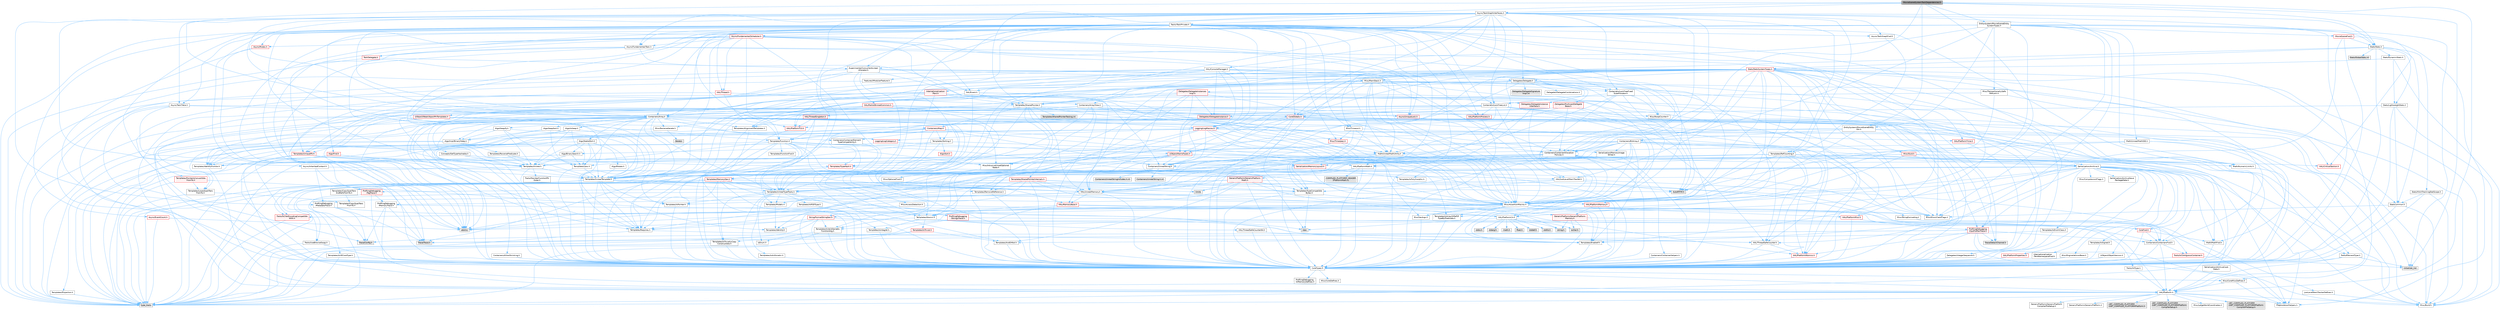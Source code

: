 digraph "MovieSceneSystemTaskDependencies.h"
{
 // INTERACTIVE_SVG=YES
 // LATEX_PDF_SIZE
  bgcolor="transparent";
  edge [fontname=Helvetica,fontsize=10,labelfontname=Helvetica,labelfontsize=10];
  node [fontname=Helvetica,fontsize=10,shape=box,height=0.2,width=0.4];
  Node1 [id="Node000001",label="MovieSceneSystemTaskDependencies.h",height=0.2,width=0.4,color="gray40", fillcolor="grey60", style="filled", fontcolor="black",tooltip=" "];
  Node1 -> Node2 [id="edge1_Node000001_Node000002",color="steelblue1",style="solid",tooltip=" "];
  Node2 [id="Node000002",label="Async/TaskGraphInterfaces.h",height=0.2,width=0.4,color="grey40", fillcolor="white", style="filled",URL="$d2/d4c/TaskGraphInterfaces_8h.html",tooltip=" "];
  Node2 -> Node3 [id="edge2_Node000002_Node000003",color="steelblue1",style="solid",tooltip=" "];
  Node3 [id="Node000003",label="CoreTypes.h",height=0.2,width=0.4,color="grey40", fillcolor="white", style="filled",URL="$dc/dec/CoreTypes_8h.html",tooltip=" "];
  Node3 -> Node4 [id="edge3_Node000003_Node000004",color="steelblue1",style="solid",tooltip=" "];
  Node4 [id="Node000004",label="HAL/Platform.h",height=0.2,width=0.4,color="grey40", fillcolor="white", style="filled",URL="$d9/dd0/Platform_8h.html",tooltip=" "];
  Node4 -> Node5 [id="edge4_Node000004_Node000005",color="steelblue1",style="solid",tooltip=" "];
  Node5 [id="Node000005",label="Misc/Build.h",height=0.2,width=0.4,color="grey40", fillcolor="white", style="filled",URL="$d3/dbb/Build_8h.html",tooltip=" "];
  Node4 -> Node6 [id="edge5_Node000004_Node000006",color="steelblue1",style="solid",tooltip=" "];
  Node6 [id="Node000006",label="Misc/LargeWorldCoordinates.h",height=0.2,width=0.4,color="grey40", fillcolor="white", style="filled",URL="$d2/dcb/LargeWorldCoordinates_8h.html",tooltip=" "];
  Node4 -> Node7 [id="edge6_Node000004_Node000007",color="steelblue1",style="solid",tooltip=" "];
  Node7 [id="Node000007",label="type_traits",height=0.2,width=0.4,color="grey60", fillcolor="#E0E0E0", style="filled",tooltip=" "];
  Node4 -> Node8 [id="edge7_Node000004_Node000008",color="steelblue1",style="solid",tooltip=" "];
  Node8 [id="Node000008",label="PreprocessorHelpers.h",height=0.2,width=0.4,color="grey40", fillcolor="white", style="filled",URL="$db/ddb/PreprocessorHelpers_8h.html",tooltip=" "];
  Node4 -> Node9 [id="edge8_Node000004_Node000009",color="steelblue1",style="solid",tooltip=" "];
  Node9 [id="Node000009",label="UBT_COMPILED_PLATFORM\l/UBT_COMPILED_PLATFORMPlatform\lCompilerPreSetup.h",height=0.2,width=0.4,color="grey60", fillcolor="#E0E0E0", style="filled",tooltip=" "];
  Node4 -> Node10 [id="edge9_Node000004_Node000010",color="steelblue1",style="solid",tooltip=" "];
  Node10 [id="Node000010",label="GenericPlatform/GenericPlatform\lCompilerPreSetup.h",height=0.2,width=0.4,color="grey40", fillcolor="white", style="filled",URL="$d9/dc8/GenericPlatformCompilerPreSetup_8h.html",tooltip=" "];
  Node4 -> Node11 [id="edge10_Node000004_Node000011",color="steelblue1",style="solid",tooltip=" "];
  Node11 [id="Node000011",label="GenericPlatform/GenericPlatform.h",height=0.2,width=0.4,color="grey40", fillcolor="white", style="filled",URL="$d6/d84/GenericPlatform_8h.html",tooltip=" "];
  Node4 -> Node12 [id="edge11_Node000004_Node000012",color="steelblue1",style="solid",tooltip=" "];
  Node12 [id="Node000012",label="UBT_COMPILED_PLATFORM\l/UBT_COMPILED_PLATFORMPlatform.h",height=0.2,width=0.4,color="grey60", fillcolor="#E0E0E0", style="filled",tooltip=" "];
  Node4 -> Node13 [id="edge12_Node000004_Node000013",color="steelblue1",style="solid",tooltip=" "];
  Node13 [id="Node000013",label="UBT_COMPILED_PLATFORM\l/UBT_COMPILED_PLATFORMPlatform\lCompilerSetup.h",height=0.2,width=0.4,color="grey60", fillcolor="#E0E0E0", style="filled",tooltip=" "];
  Node3 -> Node14 [id="edge13_Node000003_Node000014",color="steelblue1",style="solid",tooltip=" "];
  Node14 [id="Node000014",label="ProfilingDebugging\l/UMemoryDefines.h",height=0.2,width=0.4,color="grey40", fillcolor="white", style="filled",URL="$d2/da2/UMemoryDefines_8h.html",tooltip=" "];
  Node3 -> Node15 [id="edge14_Node000003_Node000015",color="steelblue1",style="solid",tooltip=" "];
  Node15 [id="Node000015",label="Misc/CoreMiscDefines.h",height=0.2,width=0.4,color="grey40", fillcolor="white", style="filled",URL="$da/d38/CoreMiscDefines_8h.html",tooltip=" "];
  Node15 -> Node4 [id="edge15_Node000015_Node000004",color="steelblue1",style="solid",tooltip=" "];
  Node15 -> Node8 [id="edge16_Node000015_Node000008",color="steelblue1",style="solid",tooltip=" "];
  Node3 -> Node16 [id="edge17_Node000003_Node000016",color="steelblue1",style="solid",tooltip=" "];
  Node16 [id="Node000016",label="Misc/CoreDefines.h",height=0.2,width=0.4,color="grey40", fillcolor="white", style="filled",URL="$d3/dd2/CoreDefines_8h.html",tooltip=" "];
  Node2 -> Node17 [id="edge18_Node000002_Node000017",color="steelblue1",style="solid",tooltip=" "];
  Node17 [id="Node000017",label="Misc/AssertionMacros.h",height=0.2,width=0.4,color="grey40", fillcolor="white", style="filled",URL="$d0/dfa/AssertionMacros_8h.html",tooltip=" "];
  Node17 -> Node3 [id="edge19_Node000017_Node000003",color="steelblue1",style="solid",tooltip=" "];
  Node17 -> Node4 [id="edge20_Node000017_Node000004",color="steelblue1",style="solid",tooltip=" "];
  Node17 -> Node18 [id="edge21_Node000017_Node000018",color="steelblue1",style="solid",tooltip=" "];
  Node18 [id="Node000018",label="HAL/PlatformMisc.h",height=0.2,width=0.4,color="red", fillcolor="#FFF0F0", style="filled",URL="$d0/df5/PlatformMisc_8h.html",tooltip=" "];
  Node18 -> Node3 [id="edge22_Node000018_Node000003",color="steelblue1",style="solid",tooltip=" "];
  Node18 -> Node46 [id="edge23_Node000018_Node000046",color="steelblue1",style="solid",tooltip=" "];
  Node46 [id="Node000046",label="ProfilingDebugging\l/CpuProfilerTrace.h",height=0.2,width=0.4,color="red", fillcolor="#FFF0F0", style="filled",URL="$da/dcb/CpuProfilerTrace_8h.html",tooltip=" "];
  Node46 -> Node3 [id="edge24_Node000046_Node000003",color="steelblue1",style="solid",tooltip=" "];
  Node46 -> Node26 [id="edge25_Node000046_Node000026",color="steelblue1",style="solid",tooltip=" "];
  Node26 [id="Node000026",label="Containers/ContainersFwd.h",height=0.2,width=0.4,color="grey40", fillcolor="white", style="filled",URL="$d4/d0a/ContainersFwd_8h.html",tooltip=" "];
  Node26 -> Node4 [id="edge26_Node000026_Node000004",color="steelblue1",style="solid",tooltip=" "];
  Node26 -> Node3 [id="edge27_Node000026_Node000003",color="steelblue1",style="solid",tooltip=" "];
  Node26 -> Node23 [id="edge28_Node000026_Node000023",color="steelblue1",style="solid",tooltip=" "];
  Node23 [id="Node000023",label="Traits/IsContiguousContainer.h",height=0.2,width=0.4,color="red", fillcolor="#FFF0F0", style="filled",URL="$d5/d3c/IsContiguousContainer_8h.html",tooltip=" "];
  Node23 -> Node3 [id="edge29_Node000023_Node000003",color="steelblue1",style="solid",tooltip=" "];
  Node23 -> Node22 [id="edge30_Node000023_Node000022",color="steelblue1",style="solid",tooltip=" "];
  Node22 [id="Node000022",label="initializer_list",height=0.2,width=0.4,color="grey60", fillcolor="#E0E0E0", style="filled",tooltip=" "];
  Node46 -> Node47 [id="edge31_Node000046_Node000047",color="steelblue1",style="solid",tooltip=" "];
  Node47 [id="Node000047",label="HAL/PlatformAtomics.h",height=0.2,width=0.4,color="red", fillcolor="#FFF0F0", style="filled",URL="$d3/d36/PlatformAtomics_8h.html",tooltip=" "];
  Node47 -> Node3 [id="edge32_Node000047_Node000003",color="steelblue1",style="solid",tooltip=" "];
  Node46 -> Node8 [id="edge33_Node000046_Node000008",color="steelblue1",style="solid",tooltip=" "];
  Node46 -> Node5 [id="edge34_Node000046_Node000005",color="steelblue1",style="solid",tooltip=" "];
  Node46 -> Node50 [id="edge35_Node000046_Node000050",color="steelblue1",style="solid",tooltip=" "];
  Node50 [id="Node000050",label="Trace/Config.h",height=0.2,width=0.4,color="grey60", fillcolor="#E0E0E0", style="filled",tooltip=" "];
  Node46 -> Node51 [id="edge36_Node000046_Node000051",color="steelblue1",style="solid",tooltip=" "];
  Node51 [id="Node000051",label="Trace/Detail/Channel.h",height=0.2,width=0.4,color="grey60", fillcolor="#E0E0E0", style="filled",tooltip=" "];
  Node46 -> Node53 [id="edge37_Node000046_Node000053",color="steelblue1",style="solid",tooltip=" "];
  Node53 [id="Node000053",label="Trace/Trace.h",height=0.2,width=0.4,color="grey60", fillcolor="#E0E0E0", style="filled",tooltip=" "];
  Node17 -> Node8 [id="edge38_Node000017_Node000008",color="steelblue1",style="solid",tooltip=" "];
  Node17 -> Node54 [id="edge39_Node000017_Node000054",color="steelblue1",style="solid",tooltip=" "];
  Node54 [id="Node000054",label="Templates/EnableIf.h",height=0.2,width=0.4,color="grey40", fillcolor="white", style="filled",URL="$d7/d60/EnableIf_8h.html",tooltip=" "];
  Node54 -> Node3 [id="edge40_Node000054_Node000003",color="steelblue1",style="solid",tooltip=" "];
  Node17 -> Node55 [id="edge41_Node000017_Node000055",color="steelblue1",style="solid",tooltip=" "];
  Node55 [id="Node000055",label="Templates/IsArrayOrRefOf\lTypeByPredicate.h",height=0.2,width=0.4,color="grey40", fillcolor="white", style="filled",URL="$d6/da1/IsArrayOrRefOfTypeByPredicate_8h.html",tooltip=" "];
  Node55 -> Node3 [id="edge42_Node000055_Node000003",color="steelblue1",style="solid",tooltip=" "];
  Node17 -> Node56 [id="edge43_Node000017_Node000056",color="steelblue1",style="solid",tooltip=" "];
  Node56 [id="Node000056",label="Templates/IsValidVariadic\lFunctionArg.h",height=0.2,width=0.4,color="grey40", fillcolor="white", style="filled",URL="$d0/dc8/IsValidVariadicFunctionArg_8h.html",tooltip=" "];
  Node56 -> Node3 [id="edge44_Node000056_Node000003",color="steelblue1",style="solid",tooltip=" "];
  Node56 -> Node57 [id="edge45_Node000056_Node000057",color="steelblue1",style="solid",tooltip=" "];
  Node57 [id="Node000057",label="IsEnum.h",height=0.2,width=0.4,color="grey40", fillcolor="white", style="filled",URL="$d4/de5/IsEnum_8h.html",tooltip=" "];
  Node56 -> Node7 [id="edge46_Node000056_Node000007",color="steelblue1",style="solid",tooltip=" "];
  Node17 -> Node58 [id="edge47_Node000017_Node000058",color="steelblue1",style="solid",tooltip=" "];
  Node58 [id="Node000058",label="Traits/IsCharEncodingCompatible\lWith.h",height=0.2,width=0.4,color="red", fillcolor="#FFF0F0", style="filled",URL="$df/dd1/IsCharEncodingCompatibleWith_8h.html",tooltip=" "];
  Node58 -> Node7 [id="edge48_Node000058_Node000007",color="steelblue1",style="solid",tooltip=" "];
  Node17 -> Node60 [id="edge49_Node000017_Node000060",color="steelblue1",style="solid",tooltip=" "];
  Node60 [id="Node000060",label="Misc/VarArgs.h",height=0.2,width=0.4,color="grey40", fillcolor="white", style="filled",URL="$d5/d6f/VarArgs_8h.html",tooltip=" "];
  Node60 -> Node3 [id="edge50_Node000060_Node000003",color="steelblue1",style="solid",tooltip=" "];
  Node17 -> Node61 [id="edge51_Node000017_Node000061",color="steelblue1",style="solid",tooltip=" "];
  Node61 [id="Node000061",label="String/FormatStringSan.h",height=0.2,width=0.4,color="red", fillcolor="#FFF0F0", style="filled",URL="$d3/d8b/FormatStringSan_8h.html",tooltip=" "];
  Node61 -> Node7 [id="edge52_Node000061_Node000007",color="steelblue1",style="solid",tooltip=" "];
  Node61 -> Node3 [id="edge53_Node000061_Node000003",color="steelblue1",style="solid",tooltip=" "];
  Node61 -> Node62 [id="edge54_Node000061_Node000062",color="steelblue1",style="solid",tooltip=" "];
  Node62 [id="Node000062",label="Templates/Requires.h",height=0.2,width=0.4,color="grey40", fillcolor="white", style="filled",URL="$dc/d96/Requires_8h.html",tooltip=" "];
  Node62 -> Node54 [id="edge55_Node000062_Node000054",color="steelblue1",style="solid",tooltip=" "];
  Node62 -> Node7 [id="edge56_Node000062_Node000007",color="steelblue1",style="solid",tooltip=" "];
  Node61 -> Node63 [id="edge57_Node000061_Node000063",color="steelblue1",style="solid",tooltip=" "];
  Node63 [id="Node000063",label="Templates/Identity.h",height=0.2,width=0.4,color="grey40", fillcolor="white", style="filled",URL="$d0/dd5/Identity_8h.html",tooltip=" "];
  Node61 -> Node56 [id="edge58_Node000061_Node000056",color="steelblue1",style="solid",tooltip=" "];
  Node61 -> Node26 [id="edge59_Node000061_Node000026",color="steelblue1",style="solid",tooltip=" "];
  Node17 -> Node67 [id="edge60_Node000017_Node000067",color="steelblue1",style="solid",tooltip=" "];
  Node67 [id="Node000067",label="atomic",height=0.2,width=0.4,color="grey60", fillcolor="#E0E0E0", style="filled",tooltip=" "];
  Node2 -> Node68 [id="edge61_Node000002_Node000068",color="steelblue1",style="solid",tooltip=" "];
  Node68 [id="Node000068",label="Containers/ContainerAllocation\lPolicies.h",height=0.2,width=0.4,color="grey40", fillcolor="white", style="filled",URL="$d7/dff/ContainerAllocationPolicies_8h.html",tooltip=" "];
  Node68 -> Node3 [id="edge62_Node000068_Node000003",color="steelblue1",style="solid",tooltip=" "];
  Node68 -> Node69 [id="edge63_Node000068_Node000069",color="steelblue1",style="solid",tooltip=" "];
  Node69 [id="Node000069",label="Containers/ContainerHelpers.h",height=0.2,width=0.4,color="grey40", fillcolor="white", style="filled",URL="$d7/d33/ContainerHelpers_8h.html",tooltip=" "];
  Node69 -> Node3 [id="edge64_Node000069_Node000003",color="steelblue1",style="solid",tooltip=" "];
  Node68 -> Node68 [id="edge65_Node000068_Node000068",color="steelblue1",style="solid",tooltip=" "];
  Node68 -> Node70 [id="edge66_Node000068_Node000070",color="steelblue1",style="solid",tooltip=" "];
  Node70 [id="Node000070",label="HAL/PlatformMath.h",height=0.2,width=0.4,color="grey40", fillcolor="white", style="filled",URL="$dc/d53/PlatformMath_8h.html",tooltip=" "];
  Node70 -> Node3 [id="edge67_Node000070_Node000003",color="steelblue1",style="solid",tooltip=" "];
  Node70 -> Node71 [id="edge68_Node000070_Node000071",color="steelblue1",style="solid",tooltip=" "];
  Node71 [id="Node000071",label="GenericPlatform/GenericPlatform\lMath.h",height=0.2,width=0.4,color="red", fillcolor="#FFF0F0", style="filled",URL="$d5/d79/GenericPlatformMath_8h.html",tooltip=" "];
  Node71 -> Node3 [id="edge69_Node000071_Node000003",color="steelblue1",style="solid",tooltip=" "];
  Node71 -> Node26 [id="edge70_Node000071_Node000026",color="steelblue1",style="solid",tooltip=" "];
  Node71 -> Node30 [id="edge71_Node000071_Node000030",color="steelblue1",style="solid",tooltip=" "];
  Node30 [id="Node000030",label="HAL/PlatformCrt.h",height=0.2,width=0.4,color="grey40", fillcolor="white", style="filled",URL="$d8/d75/PlatformCrt_8h.html",tooltip=" "];
  Node30 -> Node31 [id="edge72_Node000030_Node000031",color="steelblue1",style="solid",tooltip=" "];
  Node31 [id="Node000031",label="new",height=0.2,width=0.4,color="grey60", fillcolor="#E0E0E0", style="filled",tooltip=" "];
  Node30 -> Node32 [id="edge73_Node000030_Node000032",color="steelblue1",style="solid",tooltip=" "];
  Node32 [id="Node000032",label="wchar.h",height=0.2,width=0.4,color="grey60", fillcolor="#E0E0E0", style="filled",tooltip=" "];
  Node30 -> Node33 [id="edge74_Node000030_Node000033",color="steelblue1",style="solid",tooltip=" "];
  Node33 [id="Node000033",label="stddef.h",height=0.2,width=0.4,color="grey60", fillcolor="#E0E0E0", style="filled",tooltip=" "];
  Node30 -> Node34 [id="edge75_Node000030_Node000034",color="steelblue1",style="solid",tooltip=" "];
  Node34 [id="Node000034",label="stdlib.h",height=0.2,width=0.4,color="grey60", fillcolor="#E0E0E0", style="filled",tooltip=" "];
  Node30 -> Node35 [id="edge76_Node000030_Node000035",color="steelblue1",style="solid",tooltip=" "];
  Node35 [id="Node000035",label="stdio.h",height=0.2,width=0.4,color="grey60", fillcolor="#E0E0E0", style="filled",tooltip=" "];
  Node30 -> Node36 [id="edge77_Node000030_Node000036",color="steelblue1",style="solid",tooltip=" "];
  Node36 [id="Node000036",label="stdarg.h",height=0.2,width=0.4,color="grey60", fillcolor="#E0E0E0", style="filled",tooltip=" "];
  Node30 -> Node37 [id="edge78_Node000030_Node000037",color="steelblue1",style="solid",tooltip=" "];
  Node37 [id="Node000037",label="math.h",height=0.2,width=0.4,color="grey60", fillcolor="#E0E0E0", style="filled",tooltip=" "];
  Node30 -> Node38 [id="edge79_Node000030_Node000038",color="steelblue1",style="solid",tooltip=" "];
  Node38 [id="Node000038",label="float.h",height=0.2,width=0.4,color="grey60", fillcolor="#E0E0E0", style="filled",tooltip=" "];
  Node30 -> Node39 [id="edge80_Node000030_Node000039",color="steelblue1",style="solid",tooltip=" "];
  Node39 [id="Node000039",label="string.h",height=0.2,width=0.4,color="grey60", fillcolor="#E0E0E0", style="filled",tooltip=" "];
  Node71 -> Node72 [id="edge81_Node000071_Node000072",color="steelblue1",style="solid",tooltip=" "];
  Node72 [id="Node000072",label="Templates/AndOrNot.h",height=0.2,width=0.4,color="grey40", fillcolor="white", style="filled",URL="$db/d0a/AndOrNot_8h.html",tooltip=" "];
  Node72 -> Node3 [id="edge82_Node000072_Node000003",color="steelblue1",style="solid",tooltip=" "];
  Node71 -> Node76 [id="edge83_Node000071_Node000076",color="steelblue1",style="solid",tooltip=" "];
  Node76 [id="Node000076",label="Templates/UnrealTypeTraits.h",height=0.2,width=0.4,color="grey40", fillcolor="white", style="filled",URL="$d2/d2d/UnrealTypeTraits_8h.html",tooltip=" "];
  Node76 -> Node3 [id="edge84_Node000076_Node000003",color="steelblue1",style="solid",tooltip=" "];
  Node76 -> Node77 [id="edge85_Node000076_Node000077",color="steelblue1",style="solid",tooltip=" "];
  Node77 [id="Node000077",label="Templates/IsPointer.h",height=0.2,width=0.4,color="grey40", fillcolor="white", style="filled",URL="$d7/d05/IsPointer_8h.html",tooltip=" "];
  Node77 -> Node3 [id="edge86_Node000077_Node000003",color="steelblue1",style="solid",tooltip=" "];
  Node76 -> Node17 [id="edge87_Node000076_Node000017",color="steelblue1",style="solid",tooltip=" "];
  Node76 -> Node72 [id="edge88_Node000076_Node000072",color="steelblue1",style="solid",tooltip=" "];
  Node76 -> Node54 [id="edge89_Node000076_Node000054",color="steelblue1",style="solid",tooltip=" "];
  Node76 -> Node78 [id="edge90_Node000076_Node000078",color="steelblue1",style="solid",tooltip=" "];
  Node78 [id="Node000078",label="Templates/IsArithmetic.h",height=0.2,width=0.4,color="grey40", fillcolor="white", style="filled",URL="$d2/d5d/IsArithmetic_8h.html",tooltip=" "];
  Node78 -> Node3 [id="edge91_Node000078_Node000003",color="steelblue1",style="solid",tooltip=" "];
  Node76 -> Node57 [id="edge92_Node000076_Node000057",color="steelblue1",style="solid",tooltip=" "];
  Node76 -> Node79 [id="edge93_Node000076_Node000079",color="steelblue1",style="solid",tooltip=" "];
  Node79 [id="Node000079",label="Templates/Models.h",height=0.2,width=0.4,color="grey40", fillcolor="white", style="filled",URL="$d3/d0c/Models_8h.html",tooltip=" "];
  Node79 -> Node63 [id="edge94_Node000079_Node000063",color="steelblue1",style="solid",tooltip=" "];
  Node76 -> Node80 [id="edge95_Node000076_Node000080",color="steelblue1",style="solid",tooltip=" "];
  Node80 [id="Node000080",label="Templates/IsPODType.h",height=0.2,width=0.4,color="grey40", fillcolor="white", style="filled",URL="$d7/db1/IsPODType_8h.html",tooltip=" "];
  Node80 -> Node3 [id="edge96_Node000080_Node000003",color="steelblue1",style="solid",tooltip=" "];
  Node76 -> Node81 [id="edge97_Node000076_Node000081",color="steelblue1",style="solid",tooltip=" "];
  Node81 [id="Node000081",label="Templates/IsUECoreType.h",height=0.2,width=0.4,color="grey40", fillcolor="white", style="filled",URL="$d1/db8/IsUECoreType_8h.html",tooltip=" "];
  Node81 -> Node3 [id="edge98_Node000081_Node000003",color="steelblue1",style="solid",tooltip=" "];
  Node81 -> Node7 [id="edge99_Node000081_Node000007",color="steelblue1",style="solid",tooltip=" "];
  Node76 -> Node82 [id="edge100_Node000076_Node000082",color="steelblue1",style="solid",tooltip=" "];
  Node82 [id="Node000082",label="Templates/IsTriviallyCopy\lConstructible.h",height=0.2,width=0.4,color="grey40", fillcolor="white", style="filled",URL="$d3/d78/IsTriviallyCopyConstructible_8h.html",tooltip=" "];
  Node82 -> Node3 [id="edge101_Node000082_Node000003",color="steelblue1",style="solid",tooltip=" "];
  Node82 -> Node7 [id="edge102_Node000082_Node000007",color="steelblue1",style="solid",tooltip=" "];
  Node71 -> Node62 [id="edge103_Node000071_Node000062",color="steelblue1",style="solid",tooltip=" "];
  Node71 -> Node86 [id="edge104_Node000071_Node000086",color="steelblue1",style="solid",tooltip=" "];
  Node86 [id="Node000086",label="Templates/TypeCompatible\lBytes.h",height=0.2,width=0.4,color="grey40", fillcolor="white", style="filled",URL="$df/d0a/TypeCompatibleBytes_8h.html",tooltip=" "];
  Node86 -> Node3 [id="edge105_Node000086_Node000003",color="steelblue1",style="solid",tooltip=" "];
  Node86 -> Node39 [id="edge106_Node000086_Node000039",color="steelblue1",style="solid",tooltip=" "];
  Node86 -> Node31 [id="edge107_Node000086_Node000031",color="steelblue1",style="solid",tooltip=" "];
  Node86 -> Node7 [id="edge108_Node000086_Node000007",color="steelblue1",style="solid",tooltip=" "];
  Node71 -> Node87 [id="edge109_Node000071_Node000087",color="steelblue1",style="solid",tooltip=" "];
  Node87 [id="Node000087",label="limits",height=0.2,width=0.4,color="grey60", fillcolor="#E0E0E0", style="filled",tooltip=" "];
  Node71 -> Node7 [id="edge110_Node000071_Node000007",color="steelblue1",style="solid",tooltip=" "];
  Node70 -> Node88 [id="edge111_Node000070_Node000088",color="steelblue1",style="solid",tooltip=" "];
  Node88 [id="Node000088",label="COMPILED_PLATFORM_HEADER\l(PlatformMath.h)",height=0.2,width=0.4,color="grey60", fillcolor="#E0E0E0", style="filled",tooltip=" "];
  Node68 -> Node89 [id="edge112_Node000068_Node000089",color="steelblue1",style="solid",tooltip=" "];
  Node89 [id="Node000089",label="HAL/UnrealMemory.h",height=0.2,width=0.4,color="grey40", fillcolor="white", style="filled",URL="$d9/d96/UnrealMemory_8h.html",tooltip=" "];
  Node89 -> Node3 [id="edge113_Node000089_Node000003",color="steelblue1",style="solid",tooltip=" "];
  Node89 -> Node90 [id="edge114_Node000089_Node000090",color="steelblue1",style="solid",tooltip=" "];
  Node90 [id="Node000090",label="GenericPlatform/GenericPlatform\lMemory.h",height=0.2,width=0.4,color="red", fillcolor="#FFF0F0", style="filled",URL="$dd/d22/GenericPlatformMemory_8h.html",tooltip=" "];
  Node90 -> Node25 [id="edge115_Node000090_Node000025",color="steelblue1",style="solid",tooltip=" "];
  Node25 [id="Node000025",label="CoreFwd.h",height=0.2,width=0.4,color="red", fillcolor="#FFF0F0", style="filled",URL="$d1/d1e/CoreFwd_8h.html",tooltip=" "];
  Node25 -> Node3 [id="edge116_Node000025_Node000003",color="steelblue1",style="solid",tooltip=" "];
  Node25 -> Node26 [id="edge117_Node000025_Node000026",color="steelblue1",style="solid",tooltip=" "];
  Node25 -> Node27 [id="edge118_Node000025_Node000027",color="steelblue1",style="solid",tooltip=" "];
  Node27 [id="Node000027",label="Math/MathFwd.h",height=0.2,width=0.4,color="grey40", fillcolor="white", style="filled",URL="$d2/d10/MathFwd_8h.html",tooltip=" "];
  Node27 -> Node4 [id="edge119_Node000027_Node000004",color="steelblue1",style="solid",tooltip=" "];
  Node90 -> Node3 [id="edge120_Node000090_Node000003",color="steelblue1",style="solid",tooltip=" "];
  Node90 -> Node39 [id="edge121_Node000090_Node000039",color="steelblue1",style="solid",tooltip=" "];
  Node90 -> Node32 [id="edge122_Node000090_Node000032",color="steelblue1",style="solid",tooltip=" "];
  Node89 -> Node93 [id="edge123_Node000089_Node000093",color="steelblue1",style="solid",tooltip=" "];
  Node93 [id="Node000093",label="HAL/MemoryBase.h",height=0.2,width=0.4,color="red", fillcolor="#FFF0F0", style="filled",URL="$d6/d9f/MemoryBase_8h.html",tooltip=" "];
  Node93 -> Node3 [id="edge124_Node000093_Node000003",color="steelblue1",style="solid",tooltip=" "];
  Node93 -> Node47 [id="edge125_Node000093_Node000047",color="steelblue1",style="solid",tooltip=" "];
  Node93 -> Node30 [id="edge126_Node000093_Node000030",color="steelblue1",style="solid",tooltip=" "];
  Node93 -> Node97 [id="edge127_Node000093_Node000097",color="steelblue1",style="solid",tooltip=" "];
  Node97 [id="Node000097",label="Templates/Atomic.h",height=0.2,width=0.4,color="grey40", fillcolor="white", style="filled",URL="$d3/d91/Atomic_8h.html",tooltip=" "];
  Node97 -> Node98 [id="edge128_Node000097_Node000098",color="steelblue1",style="solid",tooltip=" "];
  Node98 [id="Node000098",label="HAL/ThreadSafeCounter.h",height=0.2,width=0.4,color="grey40", fillcolor="white", style="filled",URL="$dc/dc9/ThreadSafeCounter_8h.html",tooltip=" "];
  Node98 -> Node3 [id="edge129_Node000098_Node000003",color="steelblue1",style="solid",tooltip=" "];
  Node98 -> Node47 [id="edge130_Node000098_Node000047",color="steelblue1",style="solid",tooltip=" "];
  Node97 -> Node99 [id="edge131_Node000097_Node000099",color="steelblue1",style="solid",tooltip=" "];
  Node99 [id="Node000099",label="HAL/ThreadSafeCounter64.h",height=0.2,width=0.4,color="grey40", fillcolor="white", style="filled",URL="$d0/d12/ThreadSafeCounter64_8h.html",tooltip=" "];
  Node99 -> Node3 [id="edge132_Node000099_Node000003",color="steelblue1",style="solid",tooltip=" "];
  Node99 -> Node98 [id="edge133_Node000099_Node000098",color="steelblue1",style="solid",tooltip=" "];
  Node97 -> Node85 [id="edge134_Node000097_Node000085",color="steelblue1",style="solid",tooltip=" "];
  Node85 [id="Node000085",label="Templates/IsIntegral.h",height=0.2,width=0.4,color="grey40", fillcolor="white", style="filled",URL="$da/d64/IsIntegral_8h.html",tooltip=" "];
  Node85 -> Node3 [id="edge135_Node000085_Node000003",color="steelblue1",style="solid",tooltip=" "];
  Node97 -> Node100 [id="edge136_Node000097_Node000100",color="steelblue1",style="solid",tooltip=" "];
  Node100 [id="Node000100",label="Templates/IsTrivial.h",height=0.2,width=0.4,color="red", fillcolor="#FFF0F0", style="filled",URL="$da/d4c/IsTrivial_8h.html",tooltip=" "];
  Node100 -> Node72 [id="edge137_Node000100_Node000072",color="steelblue1",style="solid",tooltip=" "];
  Node100 -> Node82 [id="edge138_Node000100_Node000082",color="steelblue1",style="solid",tooltip=" "];
  Node100 -> Node7 [id="edge139_Node000100_Node000007",color="steelblue1",style="solid",tooltip=" "];
  Node97 -> Node102 [id="edge140_Node000097_Node000102",color="steelblue1",style="solid",tooltip=" "];
  Node102 [id="Node000102",label="Traits/IntType.h",height=0.2,width=0.4,color="grey40", fillcolor="white", style="filled",URL="$d7/deb/IntType_8h.html",tooltip=" "];
  Node102 -> Node4 [id="edge141_Node000102_Node000004",color="steelblue1",style="solid",tooltip=" "];
  Node97 -> Node67 [id="edge142_Node000097_Node000067",color="steelblue1",style="solid",tooltip=" "];
  Node89 -> Node103 [id="edge143_Node000089_Node000103",color="steelblue1",style="solid",tooltip=" "];
  Node103 [id="Node000103",label="HAL/PlatformMemory.h",height=0.2,width=0.4,color="red", fillcolor="#FFF0F0", style="filled",URL="$de/d68/PlatformMemory_8h.html",tooltip=" "];
  Node103 -> Node3 [id="edge144_Node000103_Node000003",color="steelblue1",style="solid",tooltip=" "];
  Node103 -> Node90 [id="edge145_Node000103_Node000090",color="steelblue1",style="solid",tooltip=" "];
  Node89 -> Node105 [id="edge146_Node000089_Node000105",color="steelblue1",style="solid",tooltip=" "];
  Node105 [id="Node000105",label="ProfilingDebugging\l/MemoryTrace.h",height=0.2,width=0.4,color="grey40", fillcolor="white", style="filled",URL="$da/dd7/MemoryTrace_8h.html",tooltip=" "];
  Node105 -> Node4 [id="edge147_Node000105_Node000004",color="steelblue1",style="solid",tooltip=" "];
  Node105 -> Node42 [id="edge148_Node000105_Node000042",color="steelblue1",style="solid",tooltip=" "];
  Node42 [id="Node000042",label="Misc/EnumClassFlags.h",height=0.2,width=0.4,color="grey40", fillcolor="white", style="filled",URL="$d8/de7/EnumClassFlags_8h.html",tooltip=" "];
  Node105 -> Node50 [id="edge149_Node000105_Node000050",color="steelblue1",style="solid",tooltip=" "];
  Node105 -> Node53 [id="edge150_Node000105_Node000053",color="steelblue1",style="solid",tooltip=" "];
  Node89 -> Node77 [id="edge151_Node000089_Node000077",color="steelblue1",style="solid",tooltip=" "];
  Node68 -> Node40 [id="edge152_Node000068_Node000040",color="steelblue1",style="solid",tooltip=" "];
  Node40 [id="Node000040",label="Math/NumericLimits.h",height=0.2,width=0.4,color="grey40", fillcolor="white", style="filled",URL="$df/d1b/NumericLimits_8h.html",tooltip=" "];
  Node40 -> Node3 [id="edge153_Node000040_Node000003",color="steelblue1",style="solid",tooltip=" "];
  Node68 -> Node17 [id="edge154_Node000068_Node000017",color="steelblue1",style="solid",tooltip=" "];
  Node68 -> Node106 [id="edge155_Node000068_Node000106",color="steelblue1",style="solid",tooltip=" "];
  Node106 [id="Node000106",label="Templates/IsPolymorphic.h",height=0.2,width=0.4,color="grey40", fillcolor="white", style="filled",URL="$dc/d20/IsPolymorphic_8h.html",tooltip=" "];
  Node68 -> Node107 [id="edge156_Node000068_Node000107",color="steelblue1",style="solid",tooltip=" "];
  Node107 [id="Node000107",label="Templates/MemoryOps.h",height=0.2,width=0.4,color="red", fillcolor="#FFF0F0", style="filled",URL="$db/dea/MemoryOps_8h.html",tooltip=" "];
  Node107 -> Node3 [id="edge157_Node000107_Node000003",color="steelblue1",style="solid",tooltip=" "];
  Node107 -> Node89 [id="edge158_Node000107_Node000089",color="steelblue1",style="solid",tooltip=" "];
  Node107 -> Node82 [id="edge159_Node000107_Node000082",color="steelblue1",style="solid",tooltip=" "];
  Node107 -> Node62 [id="edge160_Node000107_Node000062",color="steelblue1",style="solid",tooltip=" "];
  Node107 -> Node76 [id="edge161_Node000107_Node000076",color="steelblue1",style="solid",tooltip=" "];
  Node107 -> Node108 [id="edge162_Node000107_Node000108",color="steelblue1",style="solid",tooltip=" "];
  Node108 [id="Node000108",label="Traits/UseBitwiseSwap.h",height=0.2,width=0.4,color="grey40", fillcolor="white", style="filled",URL="$db/df3/UseBitwiseSwap_8h.html",tooltip=" "];
  Node108 -> Node3 [id="edge163_Node000108_Node000003",color="steelblue1",style="solid",tooltip=" "];
  Node108 -> Node7 [id="edge164_Node000108_Node000007",color="steelblue1",style="solid",tooltip=" "];
  Node107 -> Node31 [id="edge165_Node000107_Node000031",color="steelblue1",style="solid",tooltip=" "];
  Node107 -> Node7 [id="edge166_Node000107_Node000007",color="steelblue1",style="solid",tooltip=" "];
  Node68 -> Node86 [id="edge167_Node000068_Node000086",color="steelblue1",style="solid",tooltip=" "];
  Node68 -> Node7 [id="edge168_Node000068_Node000007",color="steelblue1",style="solid",tooltip=" "];
  Node2 -> Node109 [id="edge169_Node000002_Node000109",color="steelblue1",style="solid",tooltip=" "];
  Node109 [id="Node000109",label="Containers/Array.h",height=0.2,width=0.4,color="grey40", fillcolor="white", style="filled",URL="$df/dd0/Array_8h.html",tooltip=" "];
  Node109 -> Node3 [id="edge170_Node000109_Node000003",color="steelblue1",style="solid",tooltip=" "];
  Node109 -> Node17 [id="edge171_Node000109_Node000017",color="steelblue1",style="solid",tooltip=" "];
  Node109 -> Node110 [id="edge172_Node000109_Node000110",color="steelblue1",style="solid",tooltip=" "];
  Node110 [id="Node000110",label="Misc/IntrusiveUnsetOptional\lState.h",height=0.2,width=0.4,color="grey40", fillcolor="white", style="filled",URL="$d2/d0a/IntrusiveUnsetOptionalState_8h.html",tooltip=" "];
  Node110 -> Node111 [id="edge173_Node000110_Node000111",color="steelblue1",style="solid",tooltip=" "];
  Node111 [id="Node000111",label="Misc/OptionalFwd.h",height=0.2,width=0.4,color="grey40", fillcolor="white", style="filled",URL="$dc/d50/OptionalFwd_8h.html",tooltip=" "];
  Node109 -> Node112 [id="edge174_Node000109_Node000112",color="steelblue1",style="solid",tooltip=" "];
  Node112 [id="Node000112",label="Misc/ReverseIterate.h",height=0.2,width=0.4,color="grey40", fillcolor="white", style="filled",URL="$db/de3/ReverseIterate_8h.html",tooltip=" "];
  Node112 -> Node4 [id="edge175_Node000112_Node000004",color="steelblue1",style="solid",tooltip=" "];
  Node112 -> Node113 [id="edge176_Node000112_Node000113",color="steelblue1",style="solid",tooltip=" "];
  Node113 [id="Node000113",label="iterator",height=0.2,width=0.4,color="grey60", fillcolor="#E0E0E0", style="filled",tooltip=" "];
  Node109 -> Node89 [id="edge177_Node000109_Node000089",color="steelblue1",style="solid",tooltip=" "];
  Node109 -> Node76 [id="edge178_Node000109_Node000076",color="steelblue1",style="solid",tooltip=" "];
  Node109 -> Node114 [id="edge179_Node000109_Node000114",color="steelblue1",style="solid",tooltip=" "];
  Node114 [id="Node000114",label="Templates/UnrealTemplate.h",height=0.2,width=0.4,color="grey40", fillcolor="white", style="filled",URL="$d4/d24/UnrealTemplate_8h.html",tooltip=" "];
  Node114 -> Node3 [id="edge180_Node000114_Node000003",color="steelblue1",style="solid",tooltip=" "];
  Node114 -> Node77 [id="edge181_Node000114_Node000077",color="steelblue1",style="solid",tooltip=" "];
  Node114 -> Node89 [id="edge182_Node000114_Node000089",color="steelblue1",style="solid",tooltip=" "];
  Node114 -> Node115 [id="edge183_Node000114_Node000115",color="steelblue1",style="solid",tooltip=" "];
  Node115 [id="Node000115",label="Templates/CopyQualifiers\lAndRefsFromTo.h",height=0.2,width=0.4,color="grey40", fillcolor="white", style="filled",URL="$d3/db3/CopyQualifiersAndRefsFromTo_8h.html",tooltip=" "];
  Node115 -> Node116 [id="edge184_Node000115_Node000116",color="steelblue1",style="solid",tooltip=" "];
  Node116 [id="Node000116",label="Templates/CopyQualifiers\lFromTo.h",height=0.2,width=0.4,color="grey40", fillcolor="white", style="filled",URL="$d5/db4/CopyQualifiersFromTo_8h.html",tooltip=" "];
  Node114 -> Node76 [id="edge185_Node000114_Node000076",color="steelblue1",style="solid",tooltip=" "];
  Node114 -> Node74 [id="edge186_Node000114_Node000074",color="steelblue1",style="solid",tooltip=" "];
  Node74 [id="Node000074",label="Templates/RemoveReference.h",height=0.2,width=0.4,color="grey40", fillcolor="white", style="filled",URL="$da/dbe/RemoveReference_8h.html",tooltip=" "];
  Node74 -> Node3 [id="edge187_Node000074_Node000003",color="steelblue1",style="solid",tooltip=" "];
  Node114 -> Node62 [id="edge188_Node000114_Node000062",color="steelblue1",style="solid",tooltip=" "];
  Node114 -> Node86 [id="edge189_Node000114_Node000086",color="steelblue1",style="solid",tooltip=" "];
  Node114 -> Node63 [id="edge190_Node000114_Node000063",color="steelblue1",style="solid",tooltip=" "];
  Node114 -> Node23 [id="edge191_Node000114_Node000023",color="steelblue1",style="solid",tooltip=" "];
  Node114 -> Node108 [id="edge192_Node000114_Node000108",color="steelblue1",style="solid",tooltip=" "];
  Node114 -> Node7 [id="edge193_Node000114_Node000007",color="steelblue1",style="solid",tooltip=" "];
  Node109 -> Node117 [id="edge194_Node000109_Node000117",color="steelblue1",style="solid",tooltip=" "];
  Node117 [id="Node000117",label="Containers/AllowShrinking.h",height=0.2,width=0.4,color="grey40", fillcolor="white", style="filled",URL="$d7/d1a/AllowShrinking_8h.html",tooltip=" "];
  Node117 -> Node3 [id="edge195_Node000117_Node000003",color="steelblue1",style="solid",tooltip=" "];
  Node109 -> Node68 [id="edge196_Node000109_Node000068",color="steelblue1",style="solid",tooltip=" "];
  Node109 -> Node118 [id="edge197_Node000109_Node000118",color="steelblue1",style="solid",tooltip=" "];
  Node118 [id="Node000118",label="Containers/ContainerElement\lTypeCompatibility.h",height=0.2,width=0.4,color="grey40", fillcolor="white", style="filled",URL="$df/ddf/ContainerElementTypeCompatibility_8h.html",tooltip=" "];
  Node118 -> Node3 [id="edge198_Node000118_Node000003",color="steelblue1",style="solid",tooltip=" "];
  Node118 -> Node76 [id="edge199_Node000118_Node000076",color="steelblue1",style="solid",tooltip=" "];
  Node109 -> Node119 [id="edge200_Node000109_Node000119",color="steelblue1",style="solid",tooltip=" "];
  Node119 [id="Node000119",label="Serialization/Archive.h",height=0.2,width=0.4,color="grey40", fillcolor="white", style="filled",URL="$d7/d3b/Archive_8h.html",tooltip=" "];
  Node119 -> Node25 [id="edge201_Node000119_Node000025",color="steelblue1",style="solid",tooltip=" "];
  Node119 -> Node3 [id="edge202_Node000119_Node000003",color="steelblue1",style="solid",tooltip=" "];
  Node119 -> Node120 [id="edge203_Node000119_Node000120",color="steelblue1",style="solid",tooltip=" "];
  Node120 [id="Node000120",label="HAL/PlatformProperties.h",height=0.2,width=0.4,color="red", fillcolor="#FFF0F0", style="filled",URL="$d9/db0/PlatformProperties_8h.html",tooltip=" "];
  Node120 -> Node3 [id="edge204_Node000120_Node000003",color="steelblue1",style="solid",tooltip=" "];
  Node119 -> Node123 [id="edge205_Node000119_Node000123",color="steelblue1",style="solid",tooltip=" "];
  Node123 [id="Node000123",label="Internationalization\l/TextNamespaceFwd.h",height=0.2,width=0.4,color="grey40", fillcolor="white", style="filled",URL="$d8/d97/TextNamespaceFwd_8h.html",tooltip=" "];
  Node123 -> Node3 [id="edge206_Node000123_Node000003",color="steelblue1",style="solid",tooltip=" "];
  Node119 -> Node27 [id="edge207_Node000119_Node000027",color="steelblue1",style="solid",tooltip=" "];
  Node119 -> Node17 [id="edge208_Node000119_Node000017",color="steelblue1",style="solid",tooltip=" "];
  Node119 -> Node5 [id="edge209_Node000119_Node000005",color="steelblue1",style="solid",tooltip=" "];
  Node119 -> Node41 [id="edge210_Node000119_Node000041",color="steelblue1",style="solid",tooltip=" "];
  Node41 [id="Node000041",label="Misc/CompressionFlags.h",height=0.2,width=0.4,color="grey40", fillcolor="white", style="filled",URL="$d9/d76/CompressionFlags_8h.html",tooltip=" "];
  Node119 -> Node124 [id="edge211_Node000119_Node000124",color="steelblue1",style="solid",tooltip=" "];
  Node124 [id="Node000124",label="Misc/EngineVersionBase.h",height=0.2,width=0.4,color="grey40", fillcolor="white", style="filled",URL="$d5/d2b/EngineVersionBase_8h.html",tooltip=" "];
  Node124 -> Node3 [id="edge212_Node000124_Node000003",color="steelblue1",style="solid",tooltip=" "];
  Node119 -> Node60 [id="edge213_Node000119_Node000060",color="steelblue1",style="solid",tooltip=" "];
  Node119 -> Node125 [id="edge214_Node000119_Node000125",color="steelblue1",style="solid",tooltip=" "];
  Node125 [id="Node000125",label="Serialization/ArchiveCook\lData.h",height=0.2,width=0.4,color="grey40", fillcolor="white", style="filled",URL="$dc/db6/ArchiveCookData_8h.html",tooltip=" "];
  Node125 -> Node4 [id="edge215_Node000125_Node000004",color="steelblue1",style="solid",tooltip=" "];
  Node119 -> Node126 [id="edge216_Node000119_Node000126",color="steelblue1",style="solid",tooltip=" "];
  Node126 [id="Node000126",label="Serialization/ArchiveSave\lPackageData.h",height=0.2,width=0.4,color="grey40", fillcolor="white", style="filled",URL="$d1/d37/ArchiveSavePackageData_8h.html",tooltip=" "];
  Node119 -> Node54 [id="edge217_Node000119_Node000054",color="steelblue1",style="solid",tooltip=" "];
  Node119 -> Node55 [id="edge218_Node000119_Node000055",color="steelblue1",style="solid",tooltip=" "];
  Node119 -> Node127 [id="edge219_Node000119_Node000127",color="steelblue1",style="solid",tooltip=" "];
  Node127 [id="Node000127",label="Templates/IsEnumClass.h",height=0.2,width=0.4,color="grey40", fillcolor="white", style="filled",URL="$d7/d15/IsEnumClass_8h.html",tooltip=" "];
  Node127 -> Node3 [id="edge220_Node000127_Node000003",color="steelblue1",style="solid",tooltip=" "];
  Node127 -> Node72 [id="edge221_Node000127_Node000072",color="steelblue1",style="solid",tooltip=" "];
  Node119 -> Node84 [id="edge222_Node000119_Node000084",color="steelblue1",style="solid",tooltip=" "];
  Node84 [id="Node000084",label="Templates/IsSigned.h",height=0.2,width=0.4,color="grey40", fillcolor="white", style="filled",URL="$d8/dd8/IsSigned_8h.html",tooltip=" "];
  Node84 -> Node3 [id="edge223_Node000084_Node000003",color="steelblue1",style="solid",tooltip=" "];
  Node119 -> Node56 [id="edge224_Node000119_Node000056",color="steelblue1",style="solid",tooltip=" "];
  Node119 -> Node114 [id="edge225_Node000119_Node000114",color="steelblue1",style="solid",tooltip=" "];
  Node119 -> Node58 [id="edge226_Node000119_Node000058",color="steelblue1",style="solid",tooltip=" "];
  Node119 -> Node128 [id="edge227_Node000119_Node000128",color="steelblue1",style="solid",tooltip=" "];
  Node128 [id="Node000128",label="UObject/ObjectVersion.h",height=0.2,width=0.4,color="grey40", fillcolor="white", style="filled",URL="$da/d63/ObjectVersion_8h.html",tooltip=" "];
  Node128 -> Node3 [id="edge228_Node000128_Node000003",color="steelblue1",style="solid",tooltip=" "];
  Node109 -> Node129 [id="edge229_Node000109_Node000129",color="steelblue1",style="solid",tooltip=" "];
  Node129 [id="Node000129",label="Serialization/MemoryImage\lWriter.h",height=0.2,width=0.4,color="grey40", fillcolor="white", style="filled",URL="$d0/d08/MemoryImageWriter_8h.html",tooltip=" "];
  Node129 -> Node3 [id="edge230_Node000129_Node000003",color="steelblue1",style="solid",tooltip=" "];
  Node129 -> Node130 [id="edge231_Node000129_Node000130",color="steelblue1",style="solid",tooltip=" "];
  Node130 [id="Node000130",label="Serialization/MemoryLayout.h",height=0.2,width=0.4,color="red", fillcolor="#FFF0F0", style="filled",URL="$d7/d66/MemoryLayout_8h.html",tooltip=" "];
  Node130 -> Node89 [id="edge232_Node000130_Node000089",color="steelblue1",style="solid",tooltip=" "];
  Node130 -> Node54 [id="edge233_Node000130_Node000054",color="steelblue1",style="solid",tooltip=" "];
  Node130 -> Node106 [id="edge234_Node000130_Node000106",color="steelblue1",style="solid",tooltip=" "];
  Node130 -> Node79 [id="edge235_Node000130_Node000079",color="steelblue1",style="solid",tooltip=" "];
  Node130 -> Node114 [id="edge236_Node000130_Node000114",color="steelblue1",style="solid",tooltip=" "];
  Node109 -> Node143 [id="edge237_Node000109_Node000143",color="steelblue1",style="solid",tooltip=" "];
  Node143 [id="Node000143",label="Algo/Heapify.h",height=0.2,width=0.4,color="grey40", fillcolor="white", style="filled",URL="$d0/d2a/Heapify_8h.html",tooltip=" "];
  Node143 -> Node144 [id="edge238_Node000143_Node000144",color="steelblue1",style="solid",tooltip=" "];
  Node144 [id="Node000144",label="Algo/Impl/BinaryHeap.h",height=0.2,width=0.4,color="grey40", fillcolor="white", style="filled",URL="$d7/da3/Algo_2Impl_2BinaryHeap_8h.html",tooltip=" "];
  Node144 -> Node145 [id="edge239_Node000144_Node000145",color="steelblue1",style="solid",tooltip=" "];
  Node145 [id="Node000145",label="Templates/Invoke.h",height=0.2,width=0.4,color="grey40", fillcolor="white", style="filled",URL="$d7/deb/Invoke_8h.html",tooltip=" "];
  Node145 -> Node3 [id="edge240_Node000145_Node000003",color="steelblue1",style="solid",tooltip=" "];
  Node145 -> Node146 [id="edge241_Node000145_Node000146",color="steelblue1",style="solid",tooltip=" "];
  Node146 [id="Node000146",label="Traits/MemberFunctionPtr\lOuter.h",height=0.2,width=0.4,color="grey40", fillcolor="white", style="filled",URL="$db/da7/MemberFunctionPtrOuter_8h.html",tooltip=" "];
  Node145 -> Node114 [id="edge242_Node000145_Node000114",color="steelblue1",style="solid",tooltip=" "];
  Node145 -> Node7 [id="edge243_Node000145_Node000007",color="steelblue1",style="solid",tooltip=" "];
  Node144 -> Node147 [id="edge244_Node000144_Node000147",color="steelblue1",style="solid",tooltip=" "];
  Node147 [id="Node000147",label="Templates/Projection.h",height=0.2,width=0.4,color="grey40", fillcolor="white", style="filled",URL="$d7/df0/Projection_8h.html",tooltip=" "];
  Node147 -> Node7 [id="edge245_Node000147_Node000007",color="steelblue1",style="solid",tooltip=" "];
  Node144 -> Node148 [id="edge246_Node000144_Node000148",color="steelblue1",style="solid",tooltip=" "];
  Node148 [id="Node000148",label="Templates/ReversePredicate.h",height=0.2,width=0.4,color="grey40", fillcolor="white", style="filled",URL="$d8/d28/ReversePredicate_8h.html",tooltip=" "];
  Node148 -> Node145 [id="edge247_Node000148_Node000145",color="steelblue1",style="solid",tooltip=" "];
  Node148 -> Node114 [id="edge248_Node000148_Node000114",color="steelblue1",style="solid",tooltip=" "];
  Node144 -> Node7 [id="edge249_Node000144_Node000007",color="steelblue1",style="solid",tooltip=" "];
  Node143 -> Node149 [id="edge250_Node000143_Node000149",color="steelblue1",style="solid",tooltip=" "];
  Node149 [id="Node000149",label="Templates/IdentityFunctor.h",height=0.2,width=0.4,color="grey40", fillcolor="white", style="filled",URL="$d7/d2e/IdentityFunctor_8h.html",tooltip=" "];
  Node149 -> Node4 [id="edge251_Node000149_Node000004",color="steelblue1",style="solid",tooltip=" "];
  Node143 -> Node145 [id="edge252_Node000143_Node000145",color="steelblue1",style="solid",tooltip=" "];
  Node143 -> Node150 [id="edge253_Node000143_Node000150",color="steelblue1",style="solid",tooltip=" "];
  Node150 [id="Node000150",label="Templates/Less.h",height=0.2,width=0.4,color="grey40", fillcolor="white", style="filled",URL="$de/dc8/Less_8h.html",tooltip=" "];
  Node150 -> Node3 [id="edge254_Node000150_Node000003",color="steelblue1",style="solid",tooltip=" "];
  Node150 -> Node114 [id="edge255_Node000150_Node000114",color="steelblue1",style="solid",tooltip=" "];
  Node143 -> Node114 [id="edge256_Node000143_Node000114",color="steelblue1",style="solid",tooltip=" "];
  Node109 -> Node151 [id="edge257_Node000109_Node000151",color="steelblue1",style="solid",tooltip=" "];
  Node151 [id="Node000151",label="Algo/HeapSort.h",height=0.2,width=0.4,color="grey40", fillcolor="white", style="filled",URL="$d3/d92/HeapSort_8h.html",tooltip=" "];
  Node151 -> Node144 [id="edge258_Node000151_Node000144",color="steelblue1",style="solid",tooltip=" "];
  Node151 -> Node149 [id="edge259_Node000151_Node000149",color="steelblue1",style="solid",tooltip=" "];
  Node151 -> Node150 [id="edge260_Node000151_Node000150",color="steelblue1",style="solid",tooltip=" "];
  Node151 -> Node114 [id="edge261_Node000151_Node000114",color="steelblue1",style="solid",tooltip=" "];
  Node109 -> Node152 [id="edge262_Node000109_Node000152",color="steelblue1",style="solid",tooltip=" "];
  Node152 [id="Node000152",label="Algo/IsHeap.h",height=0.2,width=0.4,color="grey40", fillcolor="white", style="filled",URL="$de/d32/IsHeap_8h.html",tooltip=" "];
  Node152 -> Node144 [id="edge263_Node000152_Node000144",color="steelblue1",style="solid",tooltip=" "];
  Node152 -> Node149 [id="edge264_Node000152_Node000149",color="steelblue1",style="solid",tooltip=" "];
  Node152 -> Node145 [id="edge265_Node000152_Node000145",color="steelblue1",style="solid",tooltip=" "];
  Node152 -> Node150 [id="edge266_Node000152_Node000150",color="steelblue1",style="solid",tooltip=" "];
  Node152 -> Node114 [id="edge267_Node000152_Node000114",color="steelblue1",style="solid",tooltip=" "];
  Node109 -> Node144 [id="edge268_Node000109_Node000144",color="steelblue1",style="solid",tooltip=" "];
  Node109 -> Node153 [id="edge269_Node000109_Node000153",color="steelblue1",style="solid",tooltip=" "];
  Node153 [id="Node000153",label="Algo/StableSort.h",height=0.2,width=0.4,color="grey40", fillcolor="white", style="filled",URL="$d7/d3c/StableSort_8h.html",tooltip=" "];
  Node153 -> Node154 [id="edge270_Node000153_Node000154",color="steelblue1",style="solid",tooltip=" "];
  Node154 [id="Node000154",label="Algo/BinarySearch.h",height=0.2,width=0.4,color="grey40", fillcolor="white", style="filled",URL="$db/db4/BinarySearch_8h.html",tooltip=" "];
  Node154 -> Node149 [id="edge271_Node000154_Node000149",color="steelblue1",style="solid",tooltip=" "];
  Node154 -> Node145 [id="edge272_Node000154_Node000145",color="steelblue1",style="solid",tooltip=" "];
  Node154 -> Node150 [id="edge273_Node000154_Node000150",color="steelblue1",style="solid",tooltip=" "];
  Node153 -> Node155 [id="edge274_Node000153_Node000155",color="steelblue1",style="solid",tooltip=" "];
  Node155 [id="Node000155",label="Algo/Rotate.h",height=0.2,width=0.4,color="grey40", fillcolor="white", style="filled",URL="$dd/da7/Rotate_8h.html",tooltip=" "];
  Node155 -> Node114 [id="edge275_Node000155_Node000114",color="steelblue1",style="solid",tooltip=" "];
  Node153 -> Node149 [id="edge276_Node000153_Node000149",color="steelblue1",style="solid",tooltip=" "];
  Node153 -> Node145 [id="edge277_Node000153_Node000145",color="steelblue1",style="solid",tooltip=" "];
  Node153 -> Node150 [id="edge278_Node000153_Node000150",color="steelblue1",style="solid",tooltip=" "];
  Node153 -> Node114 [id="edge279_Node000153_Node000114",color="steelblue1",style="solid",tooltip=" "];
  Node109 -> Node156 [id="edge280_Node000109_Node000156",color="steelblue1",style="solid",tooltip=" "];
  Node156 [id="Node000156",label="Concepts/GetTypeHashable.h",height=0.2,width=0.4,color="grey40", fillcolor="white", style="filled",URL="$d3/da2/GetTypeHashable_8h.html",tooltip=" "];
  Node156 -> Node3 [id="edge281_Node000156_Node000003",color="steelblue1",style="solid",tooltip=" "];
  Node156 -> Node134 [id="edge282_Node000156_Node000134",color="steelblue1",style="solid",tooltip=" "];
  Node134 [id="Node000134",label="Templates/TypeHash.h",height=0.2,width=0.4,color="red", fillcolor="#FFF0F0", style="filled",URL="$d1/d62/TypeHash_8h.html",tooltip=" "];
  Node134 -> Node3 [id="edge283_Node000134_Node000003",color="steelblue1",style="solid",tooltip=" "];
  Node134 -> Node62 [id="edge284_Node000134_Node000062",color="steelblue1",style="solid",tooltip=" "];
  Node134 -> Node7 [id="edge285_Node000134_Node000007",color="steelblue1",style="solid",tooltip=" "];
  Node109 -> Node149 [id="edge286_Node000109_Node000149",color="steelblue1",style="solid",tooltip=" "];
  Node109 -> Node145 [id="edge287_Node000109_Node000145",color="steelblue1",style="solid",tooltip=" "];
  Node109 -> Node150 [id="edge288_Node000109_Node000150",color="steelblue1",style="solid",tooltip=" "];
  Node109 -> Node157 [id="edge289_Node000109_Node000157",color="steelblue1",style="solid",tooltip=" "];
  Node157 [id="Node000157",label="Templates/LosesQualifiers\lFromTo.h",height=0.2,width=0.4,color="grey40", fillcolor="white", style="filled",URL="$d2/db3/LosesQualifiersFromTo_8h.html",tooltip=" "];
  Node157 -> Node116 [id="edge290_Node000157_Node000116",color="steelblue1",style="solid",tooltip=" "];
  Node157 -> Node7 [id="edge291_Node000157_Node000007",color="steelblue1",style="solid",tooltip=" "];
  Node109 -> Node62 [id="edge292_Node000109_Node000062",color="steelblue1",style="solid",tooltip=" "];
  Node109 -> Node158 [id="edge293_Node000109_Node000158",color="steelblue1",style="solid",tooltip=" "];
  Node158 [id="Node000158",label="Templates/Sorting.h",height=0.2,width=0.4,color="grey40", fillcolor="white", style="filled",URL="$d3/d9e/Sorting_8h.html",tooltip=" "];
  Node158 -> Node3 [id="edge294_Node000158_Node000003",color="steelblue1",style="solid",tooltip=" "];
  Node158 -> Node154 [id="edge295_Node000158_Node000154",color="steelblue1",style="solid",tooltip=" "];
  Node158 -> Node159 [id="edge296_Node000158_Node000159",color="steelblue1",style="solid",tooltip=" "];
  Node159 [id="Node000159",label="Algo/Sort.h",height=0.2,width=0.4,color="red", fillcolor="#FFF0F0", style="filled",URL="$d1/d87/Sort_8h.html",tooltip=" "];
  Node158 -> Node70 [id="edge297_Node000158_Node000070",color="steelblue1",style="solid",tooltip=" "];
  Node158 -> Node150 [id="edge298_Node000158_Node000150",color="steelblue1",style="solid",tooltip=" "];
  Node109 -> Node162 [id="edge299_Node000109_Node000162",color="steelblue1",style="solid",tooltip=" "];
  Node162 [id="Node000162",label="Templates/AlignmentTemplates.h",height=0.2,width=0.4,color="grey40", fillcolor="white", style="filled",URL="$dd/d32/AlignmentTemplates_8h.html",tooltip=" "];
  Node162 -> Node3 [id="edge300_Node000162_Node000003",color="steelblue1",style="solid",tooltip=" "];
  Node162 -> Node85 [id="edge301_Node000162_Node000085",color="steelblue1",style="solid",tooltip=" "];
  Node162 -> Node77 [id="edge302_Node000162_Node000077",color="steelblue1",style="solid",tooltip=" "];
  Node109 -> Node21 [id="edge303_Node000109_Node000021",color="steelblue1",style="solid",tooltip=" "];
  Node21 [id="Node000021",label="Traits/ElementType.h",height=0.2,width=0.4,color="grey40", fillcolor="white", style="filled",URL="$d5/d4f/ElementType_8h.html",tooltip=" "];
  Node21 -> Node4 [id="edge304_Node000021_Node000004",color="steelblue1",style="solid",tooltip=" "];
  Node21 -> Node22 [id="edge305_Node000021_Node000022",color="steelblue1",style="solid",tooltip=" "];
  Node21 -> Node7 [id="edge306_Node000021_Node000007",color="steelblue1",style="solid",tooltip=" "];
  Node109 -> Node87 [id="edge307_Node000109_Node000087",color="steelblue1",style="solid",tooltip=" "];
  Node109 -> Node7 [id="edge308_Node000109_Node000007",color="steelblue1",style="solid",tooltip=" "];
  Node2 -> Node163 [id="edge309_Node000002_Node000163",color="steelblue1",style="solid",tooltip=" "];
  Node163 [id="Node000163",label="Containers/UnrealString.h",height=0.2,width=0.4,color="grey40", fillcolor="white", style="filled",URL="$d5/dba/UnrealString_8h.html",tooltip=" "];
  Node163 -> Node164 [id="edge310_Node000163_Node000164",color="steelblue1",style="solid",tooltip=" "];
  Node164 [id="Node000164",label="Containers/UnrealStringIncludes.h.inl",height=0.2,width=0.4,color="grey60", fillcolor="#E0E0E0", style="filled",tooltip=" "];
  Node163 -> Node165 [id="edge311_Node000163_Node000165",color="steelblue1",style="solid",tooltip=" "];
  Node165 [id="Node000165",label="Containers/UnrealString.h.inl",height=0.2,width=0.4,color="grey60", fillcolor="#E0E0E0", style="filled",tooltip=" "];
  Node163 -> Node166 [id="edge312_Node000163_Node000166",color="steelblue1",style="solid",tooltip=" "];
  Node166 [id="Node000166",label="Misc/StringFormatArg.h",height=0.2,width=0.4,color="grey40", fillcolor="white", style="filled",URL="$d2/d16/StringFormatArg_8h.html",tooltip=" "];
  Node166 -> Node26 [id="edge313_Node000166_Node000026",color="steelblue1",style="solid",tooltip=" "];
  Node2 -> Node167 [id="edge314_Node000002_Node000167",color="steelblue1",style="solid",tooltip=" "];
  Node167 [id="Node000167",label="Templates/Function.h",height=0.2,width=0.4,color="grey40", fillcolor="white", style="filled",URL="$df/df5/Function_8h.html",tooltip=" "];
  Node167 -> Node3 [id="edge315_Node000167_Node000003",color="steelblue1",style="solid",tooltip=" "];
  Node167 -> Node17 [id="edge316_Node000167_Node000017",color="steelblue1",style="solid",tooltip=" "];
  Node167 -> Node110 [id="edge317_Node000167_Node000110",color="steelblue1",style="solid",tooltip=" "];
  Node167 -> Node89 [id="edge318_Node000167_Node000089",color="steelblue1",style="solid",tooltip=" "];
  Node167 -> Node168 [id="edge319_Node000167_Node000168",color="steelblue1",style="solid",tooltip=" "];
  Node168 [id="Node000168",label="Templates/FunctionFwd.h",height=0.2,width=0.4,color="grey40", fillcolor="white", style="filled",URL="$d6/d54/FunctionFwd_8h.html",tooltip=" "];
  Node167 -> Node76 [id="edge320_Node000167_Node000076",color="steelblue1",style="solid",tooltip=" "];
  Node167 -> Node145 [id="edge321_Node000167_Node000145",color="steelblue1",style="solid",tooltip=" "];
  Node167 -> Node114 [id="edge322_Node000167_Node000114",color="steelblue1",style="solid",tooltip=" "];
  Node167 -> Node62 [id="edge323_Node000167_Node000062",color="steelblue1",style="solid",tooltip=" "];
  Node167 -> Node161 [id="edge324_Node000167_Node000161",color="steelblue1",style="solid",tooltip=" "];
  Node161 [id="Node000161",label="Math/UnrealMathUtility.h",height=0.2,width=0.4,color="grey40", fillcolor="white", style="filled",URL="$db/db8/UnrealMathUtility_8h.html",tooltip=" "];
  Node161 -> Node3 [id="edge325_Node000161_Node000003",color="steelblue1",style="solid",tooltip=" "];
  Node161 -> Node17 [id="edge326_Node000161_Node000017",color="steelblue1",style="solid",tooltip=" "];
  Node161 -> Node70 [id="edge327_Node000161_Node000070",color="steelblue1",style="solid",tooltip=" "];
  Node161 -> Node27 [id="edge328_Node000161_Node000027",color="steelblue1",style="solid",tooltip=" "];
  Node161 -> Node63 [id="edge329_Node000161_Node000063",color="steelblue1",style="solid",tooltip=" "];
  Node161 -> Node62 [id="edge330_Node000161_Node000062",color="steelblue1",style="solid",tooltip=" "];
  Node167 -> Node31 [id="edge331_Node000167_Node000031",color="steelblue1",style="solid",tooltip=" "];
  Node167 -> Node7 [id="edge332_Node000167_Node000007",color="steelblue1",style="solid",tooltip=" "];
  Node2 -> Node169 [id="edge333_Node000002_Node000169",color="steelblue1",style="solid",tooltip=" "];
  Node169 [id="Node000169",label="Delegates/Delegate.h",height=0.2,width=0.4,color="grey40", fillcolor="white", style="filled",URL="$d4/d80/Delegate_8h.html",tooltip=" "];
  Node169 -> Node3 [id="edge334_Node000169_Node000003",color="steelblue1",style="solid",tooltip=" "];
  Node169 -> Node17 [id="edge335_Node000169_Node000017",color="steelblue1",style="solid",tooltip=" "];
  Node169 -> Node170 [id="edge336_Node000169_Node000170",color="steelblue1",style="solid",tooltip=" "];
  Node170 [id="Node000170",label="UObject/NameTypes.h",height=0.2,width=0.4,color="red", fillcolor="#FFF0F0", style="filled",URL="$d6/d35/NameTypes_8h.html",tooltip=" "];
  Node170 -> Node3 [id="edge337_Node000170_Node000003",color="steelblue1",style="solid",tooltip=" "];
  Node170 -> Node17 [id="edge338_Node000170_Node000017",color="steelblue1",style="solid",tooltip=" "];
  Node170 -> Node89 [id="edge339_Node000170_Node000089",color="steelblue1",style="solid",tooltip=" "];
  Node170 -> Node76 [id="edge340_Node000170_Node000076",color="steelblue1",style="solid",tooltip=" "];
  Node170 -> Node114 [id="edge341_Node000170_Node000114",color="steelblue1",style="solid",tooltip=" "];
  Node170 -> Node163 [id="edge342_Node000170_Node000163",color="steelblue1",style="solid",tooltip=" "];
  Node170 -> Node171 [id="edge343_Node000170_Node000171",color="steelblue1",style="solid",tooltip=" "];
  Node171 [id="Node000171",label="HAL/CriticalSection.h",height=0.2,width=0.4,color="red", fillcolor="#FFF0F0", style="filled",URL="$d6/d90/CriticalSection_8h.html",tooltip=" "];
  Node170 -> Node97 [id="edge344_Node000170_Node000097",color="steelblue1",style="solid",tooltip=" "];
  Node170 -> Node130 [id="edge345_Node000170_Node000130",color="steelblue1",style="solid",tooltip=" "];
  Node170 -> Node110 [id="edge346_Node000170_Node000110",color="steelblue1",style="solid",tooltip=" "];
  Node170 -> Node53 [id="edge347_Node000170_Node000053",color="steelblue1",style="solid",tooltip=" "];
  Node169 -> Node184 [id="edge348_Node000169_Node000184",color="steelblue1",style="solid",tooltip=" "];
  Node184 [id="Node000184",label="Templates/SharedPointer.h",height=0.2,width=0.4,color="grey40", fillcolor="white", style="filled",URL="$d2/d17/SharedPointer_8h.html",tooltip=" "];
  Node184 -> Node3 [id="edge349_Node000184_Node000003",color="steelblue1",style="solid",tooltip=" "];
  Node184 -> Node110 [id="edge350_Node000184_Node000110",color="steelblue1",style="solid",tooltip=" "];
  Node184 -> Node185 [id="edge351_Node000184_Node000185",color="steelblue1",style="solid",tooltip=" "];
  Node185 [id="Node000185",label="Templates/PointerIsConvertible\lFromTo.h",height=0.2,width=0.4,color="red", fillcolor="#FFF0F0", style="filled",URL="$d6/d65/PointerIsConvertibleFromTo_8h.html",tooltip=" "];
  Node185 -> Node3 [id="edge352_Node000185_Node000003",color="steelblue1",style="solid",tooltip=" "];
  Node185 -> Node157 [id="edge353_Node000185_Node000157",color="steelblue1",style="solid",tooltip=" "];
  Node185 -> Node7 [id="edge354_Node000185_Node000007",color="steelblue1",style="solid",tooltip=" "];
  Node184 -> Node17 [id="edge355_Node000184_Node000017",color="steelblue1",style="solid",tooltip=" "];
  Node184 -> Node89 [id="edge356_Node000184_Node000089",color="steelblue1",style="solid",tooltip=" "];
  Node184 -> Node109 [id="edge357_Node000184_Node000109",color="steelblue1",style="solid",tooltip=" "];
  Node184 -> Node186 [id="edge358_Node000184_Node000186",color="steelblue1",style="solid",tooltip=" "];
  Node186 [id="Node000186",label="Containers/Map.h",height=0.2,width=0.4,color="red", fillcolor="#FFF0F0", style="filled",URL="$df/d79/Map_8h.html",tooltip=" "];
  Node186 -> Node3 [id="edge359_Node000186_Node000003",color="steelblue1",style="solid",tooltip=" "];
  Node186 -> Node118 [id="edge360_Node000186_Node000118",color="steelblue1",style="solid",tooltip=" "];
  Node186 -> Node163 [id="edge361_Node000186_Node000163",color="steelblue1",style="solid",tooltip=" "];
  Node186 -> Node17 [id="edge362_Node000186_Node000017",color="steelblue1",style="solid",tooltip=" "];
  Node186 -> Node167 [id="edge363_Node000186_Node000167",color="steelblue1",style="solid",tooltip=" "];
  Node186 -> Node158 [id="edge364_Node000186_Node000158",color="steelblue1",style="solid",tooltip=" "];
  Node186 -> Node114 [id="edge365_Node000186_Node000114",color="steelblue1",style="solid",tooltip=" "];
  Node186 -> Node76 [id="edge366_Node000186_Node000076",color="steelblue1",style="solid",tooltip=" "];
  Node186 -> Node7 [id="edge367_Node000186_Node000007",color="steelblue1",style="solid",tooltip=" "];
  Node184 -> Node213 [id="edge368_Node000184_Node000213",color="steelblue1",style="solid",tooltip=" "];
  Node213 [id="Node000213",label="CoreGlobals.h",height=0.2,width=0.4,color="red", fillcolor="#FFF0F0", style="filled",URL="$d5/d8c/CoreGlobals_8h.html",tooltip=" "];
  Node213 -> Node163 [id="edge369_Node000213_Node000163",color="steelblue1",style="solid",tooltip=" "];
  Node213 -> Node3 [id="edge370_Node000213_Node000003",color="steelblue1",style="solid",tooltip=" "];
  Node213 -> Node214 [id="edge371_Node000213_Node000214",color="steelblue1",style="solid",tooltip=" "];
  Node214 [id="Node000214",label="HAL/PlatformTLS.h",height=0.2,width=0.4,color="red", fillcolor="#FFF0F0", style="filled",URL="$d0/def/PlatformTLS_8h.html",tooltip=" "];
  Node214 -> Node3 [id="edge372_Node000214_Node000003",color="steelblue1",style="solid",tooltip=" "];
  Node213 -> Node217 [id="edge373_Node000213_Node000217",color="steelblue1",style="solid",tooltip=" "];
  Node217 [id="Node000217",label="Logging/LogMacros.h",height=0.2,width=0.4,color="red", fillcolor="#FFF0F0", style="filled",URL="$d0/d16/LogMacros_8h.html",tooltip=" "];
  Node217 -> Node163 [id="edge374_Node000217_Node000163",color="steelblue1",style="solid",tooltip=" "];
  Node217 -> Node3 [id="edge375_Node000217_Node000003",color="steelblue1",style="solid",tooltip=" "];
  Node217 -> Node8 [id="edge376_Node000217_Node000008",color="steelblue1",style="solid",tooltip=" "];
  Node217 -> Node218 [id="edge377_Node000217_Node000218",color="steelblue1",style="solid",tooltip=" "];
  Node218 [id="Node000218",label="Logging/LogCategory.h",height=0.2,width=0.4,color="red", fillcolor="#FFF0F0", style="filled",URL="$d9/d36/LogCategory_8h.html",tooltip=" "];
  Node218 -> Node3 [id="edge378_Node000218_Node000003",color="steelblue1",style="solid",tooltip=" "];
  Node218 -> Node170 [id="edge379_Node000218_Node000170",color="steelblue1",style="solid",tooltip=" "];
  Node217 -> Node17 [id="edge380_Node000217_Node000017",color="steelblue1",style="solid",tooltip=" "];
  Node217 -> Node5 [id="edge381_Node000217_Node000005",color="steelblue1",style="solid",tooltip=" "];
  Node217 -> Node60 [id="edge382_Node000217_Node000060",color="steelblue1",style="solid",tooltip=" "];
  Node217 -> Node61 [id="edge383_Node000217_Node000061",color="steelblue1",style="solid",tooltip=" "];
  Node217 -> Node54 [id="edge384_Node000217_Node000054",color="steelblue1",style="solid",tooltip=" "];
  Node217 -> Node55 [id="edge385_Node000217_Node000055",color="steelblue1",style="solid",tooltip=" "];
  Node217 -> Node56 [id="edge386_Node000217_Node000056",color="steelblue1",style="solid",tooltip=" "];
  Node217 -> Node58 [id="edge387_Node000217_Node000058",color="steelblue1",style="solid",tooltip=" "];
  Node217 -> Node7 [id="edge388_Node000217_Node000007",color="steelblue1",style="solid",tooltip=" "];
  Node213 -> Node5 [id="edge389_Node000213_Node000005",color="steelblue1",style="solid",tooltip=" "];
  Node213 -> Node42 [id="edge390_Node000213_Node000042",color="steelblue1",style="solid",tooltip=" "];
  Node213 -> Node46 [id="edge391_Node000213_Node000046",color="steelblue1",style="solid",tooltip=" "];
  Node213 -> Node97 [id="edge392_Node000213_Node000097",color="steelblue1",style="solid",tooltip=" "];
  Node213 -> Node170 [id="edge393_Node000213_Node000170",color="steelblue1",style="solid",tooltip=" "];
  Node213 -> Node67 [id="edge394_Node000213_Node000067",color="steelblue1",style="solid",tooltip=" "];
  Node184 -> Node221 [id="edge395_Node000184_Node000221",color="steelblue1",style="solid",tooltip=" "];
  Node221 [id="Node000221",label="Templates/SharedPointerInternals.h",height=0.2,width=0.4,color="red", fillcolor="#FFF0F0", style="filled",URL="$de/d3a/SharedPointerInternals_8h.html",tooltip=" "];
  Node221 -> Node3 [id="edge396_Node000221_Node000003",color="steelblue1",style="solid",tooltip=" "];
  Node221 -> Node89 [id="edge397_Node000221_Node000089",color="steelblue1",style="solid",tooltip=" "];
  Node221 -> Node17 [id="edge398_Node000221_Node000017",color="steelblue1",style="solid",tooltip=" "];
  Node221 -> Node74 [id="edge399_Node000221_Node000074",color="steelblue1",style="solid",tooltip=" "];
  Node221 -> Node86 [id="edge400_Node000221_Node000086",color="steelblue1",style="solid",tooltip=" "];
  Node221 -> Node223 [id="edge401_Node000221_Node000223",color="steelblue1",style="solid",tooltip=" "];
  Node223 [id="Node000223",label="AutoRTFM.h",height=0.2,width=0.4,color="grey60", fillcolor="#E0E0E0", style="filled",tooltip=" "];
  Node221 -> Node67 [id="edge402_Node000221_Node000067",color="steelblue1",style="solid",tooltip=" "];
  Node221 -> Node7 [id="edge403_Node000221_Node000007",color="steelblue1",style="solid",tooltip=" "];
  Node184 -> Node224 [id="edge404_Node000184_Node000224",color="steelblue1",style="solid",tooltip=" "];
  Node224 [id="Node000224",label="Templates/SharedPointerTesting.inl",height=0.2,width=0.4,color="grey60", fillcolor="#E0E0E0", style="filled",tooltip=" "];
  Node169 -> Node225 [id="edge405_Node000169_Node000225",color="steelblue1",style="solid",tooltip=" "];
  Node225 [id="Node000225",label="UObject/WeakObjectPtrTemplates.h",height=0.2,width=0.4,color="red", fillcolor="#FFF0F0", style="filled",URL="$d8/d3b/WeakObjectPtrTemplates_8h.html",tooltip=" "];
  Node225 -> Node3 [id="edge406_Node000225_Node000003",color="steelblue1",style="solid",tooltip=" "];
  Node225 -> Node157 [id="edge407_Node000225_Node000157",color="steelblue1",style="solid",tooltip=" "];
  Node225 -> Node62 [id="edge408_Node000225_Node000062",color="steelblue1",style="solid",tooltip=" "];
  Node225 -> Node186 [id="edge409_Node000225_Node000186",color="steelblue1",style="solid",tooltip=" "];
  Node225 -> Node7 [id="edge410_Node000225_Node000007",color="steelblue1",style="solid",tooltip=" "];
  Node169 -> Node228 [id="edge411_Node000169_Node000228",color="steelblue1",style="solid",tooltip=" "];
  Node228 [id="Node000228",label="Delegates/MulticastDelegate\lBase.h",height=0.2,width=0.4,color="red", fillcolor="#FFF0F0", style="filled",URL="$db/d16/MulticastDelegateBase_8h.html",tooltip=" "];
  Node228 -> Node223 [id="edge412_Node000228_Node000223",color="steelblue1",style="solid",tooltip=" "];
  Node228 -> Node3 [id="edge413_Node000228_Node000003",color="steelblue1",style="solid",tooltip=" "];
  Node228 -> Node68 [id="edge414_Node000228_Node000068",color="steelblue1",style="solid",tooltip=" "];
  Node228 -> Node109 [id="edge415_Node000228_Node000109",color="steelblue1",style="solid",tooltip=" "];
  Node228 -> Node161 [id="edge416_Node000228_Node000161",color="steelblue1",style="solid",tooltip=" "];
  Node228 -> Node229 [id="edge417_Node000228_Node000229",color="steelblue1",style="solid",tooltip=" "];
  Node229 [id="Node000229",label="Delegates/IDelegateInstance.h",height=0.2,width=0.4,color="red", fillcolor="#FFF0F0", style="filled",URL="$d2/d10/IDelegateInstance_8h.html",tooltip=" "];
  Node229 -> Node3 [id="edge418_Node000229_Node000003",color="steelblue1",style="solid",tooltip=" "];
  Node229 -> Node134 [id="edge419_Node000229_Node000134",color="steelblue1",style="solid",tooltip=" "];
  Node229 -> Node170 [id="edge420_Node000229_Node000170",color="steelblue1",style="solid",tooltip=" "];
  Node169 -> Node211 [id="edge421_Node000169_Node000211",color="steelblue1",style="solid",tooltip=" "];
  Node211 [id="Node000211",label="Delegates/IntegerSequence.h",height=0.2,width=0.4,color="grey40", fillcolor="white", style="filled",URL="$d2/dcc/IntegerSequence_8h.html",tooltip=" "];
  Node211 -> Node3 [id="edge422_Node000211_Node000003",color="steelblue1",style="solid",tooltip=" "];
  Node169 -> Node223 [id="edge423_Node000169_Node000223",color="steelblue1",style="solid",tooltip=" "];
  Node169 -> Node239 [id="edge424_Node000169_Node000239",color="steelblue1",style="solid",tooltip=" "];
  Node239 [id="Node000239",label="Delegates/DelegateInstance\lInterface.h",height=0.2,width=0.4,color="red", fillcolor="#FFF0F0", style="filled",URL="$de/d82/DelegateInstanceInterface_8h.html",tooltip=" "];
  Node239 -> Node17 [id="edge425_Node000239_Node000017",color="steelblue1",style="solid",tooltip=" "];
  Node239 -> Node86 [id="edge426_Node000239_Node000086",color="steelblue1",style="solid",tooltip=" "];
  Node169 -> Node240 [id="edge427_Node000169_Node000240",color="steelblue1",style="solid",tooltip=" "];
  Node240 [id="Node000240",label="Delegates/DelegateInstances\lImpl.h",height=0.2,width=0.4,color="red", fillcolor="#FFF0F0", style="filled",URL="$d5/dc6/DelegateInstancesImpl_8h.html",tooltip=" "];
  Node240 -> Node3 [id="edge428_Node000240_Node000003",color="steelblue1",style="solid",tooltip=" "];
  Node240 -> Node239 [id="edge429_Node000240_Node000239",color="steelblue1",style="solid",tooltip=" "];
  Node240 -> Node229 [id="edge430_Node000240_Node000229",color="steelblue1",style="solid",tooltip=" "];
  Node240 -> Node17 [id="edge431_Node000240_Node000017",color="steelblue1",style="solid",tooltip=" "];
  Node240 -> Node74 [id="edge432_Node000240_Node000074",color="steelblue1",style="solid",tooltip=" "];
  Node240 -> Node184 [id="edge433_Node000240_Node000184",color="steelblue1",style="solid",tooltip=" "];
  Node240 -> Node76 [id="edge434_Node000240_Node000076",color="steelblue1",style="solid",tooltip=" "];
  Node240 -> Node170 [id="edge435_Node000240_Node000170",color="steelblue1",style="solid",tooltip=" "];
  Node240 -> Node225 [id="edge436_Node000240_Node000225",color="steelblue1",style="solid",tooltip=" "];
  Node169 -> Node241 [id="edge437_Node000169_Node000241",color="steelblue1",style="solid",tooltip=" "];
  Node241 [id="Node000241",label="Delegates/DelegateSignature\lImpl.inl",height=0.2,width=0.4,color="grey60", fillcolor="#E0E0E0", style="filled",tooltip=" "];
  Node169 -> Node242 [id="edge438_Node000169_Node000242",color="steelblue1",style="solid",tooltip=" "];
  Node242 [id="Node000242",label="Delegates/DelegateCombinations.h",height=0.2,width=0.4,color="grey40", fillcolor="white", style="filled",URL="$d3/d23/DelegateCombinations_8h.html",tooltip=" "];
  Node2 -> Node98 [id="edge439_Node000002_Node000098",color="steelblue1",style="solid",tooltip=" "];
  Node2 -> Node243 [id="edge440_Node000002_Node000243",color="steelblue1",style="solid",tooltip=" "];
  Node243 [id="Node000243",label="Containers/LockFreeList.h",height=0.2,width=0.4,color="grey40", fillcolor="white", style="filled",URL="$d4/de7/LockFreeList_8h.html",tooltip=" "];
  Node243 -> Node109 [id="edge441_Node000243_Node000109",color="steelblue1",style="solid",tooltip=" "];
  Node243 -> Node26 [id="edge442_Node000243_Node000026",color="steelblue1",style="solid",tooltip=" "];
  Node243 -> Node213 [id="edge443_Node000243_Node000213",color="steelblue1",style="solid",tooltip=" "];
  Node243 -> Node3 [id="edge444_Node000243_Node000003",color="steelblue1",style="solid",tooltip=" "];
  Node243 -> Node47 [id="edge445_Node000243_Node000047",color="steelblue1",style="solid",tooltip=" "];
  Node243 -> Node244 [id="edge446_Node000243_Node000244",color="steelblue1",style="solid",tooltip=" "];
  Node244 [id="Node000244",label="HAL/PlatformProcess.h",height=0.2,width=0.4,color="red", fillcolor="#FFF0F0", style="filled",URL="$d7/d52/PlatformProcess_8h.html",tooltip=" "];
  Node244 -> Node3 [id="edge447_Node000244_Node000003",color="steelblue1",style="solid",tooltip=" "];
  Node243 -> Node98 [id="edge448_Node000243_Node000098",color="steelblue1",style="solid",tooltip=" "];
  Node243 -> Node217 [id="edge449_Node000243_Node000217",color="steelblue1",style="solid",tooltip=" "];
  Node243 -> Node17 [id="edge450_Node000243_Node000017",color="steelblue1",style="solid",tooltip=" "];
  Node243 -> Node246 [id="edge451_Node000243_Node000246",color="steelblue1",style="solid",tooltip=" "];
  Node246 [id="Node000246",label="Misc/NoopCounter.h",height=0.2,width=0.4,color="grey40", fillcolor="white", style="filled",URL="$dd/dff/NoopCounter_8h.html",tooltip=" "];
  Node246 -> Node3 [id="edge452_Node000246_Node000003",color="steelblue1",style="solid",tooltip=" "];
  Node243 -> Node162 [id="edge453_Node000243_Node000162",color="steelblue1",style="solid",tooltip=" "];
  Node243 -> Node167 [id="edge454_Node000243_Node000167",color="steelblue1",style="solid",tooltip=" "];
  Node243 -> Node67 [id="edge455_Node000243_Node000067",color="steelblue1",style="solid",tooltip=" "];
  Node2 -> Node247 [id="edge456_Node000002_Node000247",color="steelblue1",style="solid",tooltip=" "];
  Node247 [id="Node000247",label="Stats/Stats.h",height=0.2,width=0.4,color="grey40", fillcolor="white", style="filled",URL="$dc/d09/Stats_8h.html",tooltip=" "];
  Node247 -> Node213 [id="edge457_Node000247_Node000213",color="steelblue1",style="solid",tooltip=" "];
  Node247 -> Node3 [id="edge458_Node000247_Node000003",color="steelblue1",style="solid",tooltip=" "];
  Node247 -> Node248 [id="edge459_Node000247_Node000248",color="steelblue1",style="solid",tooltip=" "];
  Node248 [id="Node000248",label="StatsCommon.h",height=0.2,width=0.4,color="grey40", fillcolor="white", style="filled",URL="$df/d16/StatsCommon_8h.html",tooltip=" "];
  Node248 -> Node3 [id="edge460_Node000248_Node000003",color="steelblue1",style="solid",tooltip=" "];
  Node248 -> Node5 [id="edge461_Node000248_Node000005",color="steelblue1",style="solid",tooltip=" "];
  Node248 -> Node42 [id="edge462_Node000248_Node000042",color="steelblue1",style="solid",tooltip=" "];
  Node247 -> Node249 [id="edge463_Node000247_Node000249",color="steelblue1",style="solid",tooltip=" "];
  Node249 [id="Node000249",label="Stats/DynamicStats.h",height=0.2,width=0.4,color="grey40", fillcolor="white", style="filled",URL="$dc/d24/DynamicStats_8h.html",tooltip=" "];
  Node249 -> Node5 [id="edge464_Node000249_Node000005",color="steelblue1",style="solid",tooltip=" "];
  Node249 -> Node250 [id="edge465_Node000249_Node000250",color="steelblue1",style="solid",tooltip=" "];
  Node250 [id="Node000250",label="Stats/LightweightStats.h",height=0.2,width=0.4,color="grey40", fillcolor="white", style="filled",URL="$d5/d66/LightweightStats_8h.html",tooltip=" "];
  Node250 -> Node3 [id="edge466_Node000250_Node000003",color="steelblue1",style="solid",tooltip=" "];
  Node250 -> Node213 [id="edge467_Node000250_Node000213",color="steelblue1",style="solid",tooltip=" "];
  Node250 -> Node5 [id="edge468_Node000250_Node000005",color="steelblue1",style="solid",tooltip=" "];
  Node250 -> Node248 [id="edge469_Node000250_Node000248",color="steelblue1",style="solid",tooltip=" "];
  Node249 -> Node251 [id="edge470_Node000249_Node000251",color="steelblue1",style="solid",tooltip=" "];
  Node251 [id="Node000251",label="Stats/StatsSystemTypes.h",height=0.2,width=0.4,color="red", fillcolor="#FFF0F0", style="filled",URL="$d1/d5a/StatsSystemTypes_8h.html",tooltip=" "];
  Node251 -> Node5 [id="edge471_Node000251_Node000005",color="steelblue1",style="solid",tooltip=" "];
  Node251 -> Node15 [id="edge472_Node000251_Node000015",color="steelblue1",style="solid",tooltip=" "];
  Node251 -> Node109 [id="edge473_Node000251_Node000109",color="steelblue1",style="solid",tooltip=" "];
  Node251 -> Node68 [id="edge474_Node000251_Node000068",color="steelblue1",style="solid",tooltip=" "];
  Node251 -> Node243 [id="edge475_Node000251_Node000243",color="steelblue1",style="solid",tooltip=" "];
  Node251 -> Node163 [id="edge476_Node000251_Node000163",color="steelblue1",style="solid",tooltip=" "];
  Node251 -> Node213 [id="edge477_Node000251_Node000213",color="steelblue1",style="solid",tooltip=" "];
  Node251 -> Node3 [id="edge478_Node000251_Node000003",color="steelblue1",style="solid",tooltip=" "];
  Node251 -> Node169 [id="edge479_Node000251_Node000169",color="steelblue1",style="solid",tooltip=" "];
  Node251 -> Node254 [id="edge480_Node000251_Node000254",color="steelblue1",style="solid",tooltip=" "];
  Node254 [id="Node000254",label="HAL/LowLevelMemTracker.h",height=0.2,width=0.4,color="grey40", fillcolor="white", style="filled",URL="$d0/d14/LowLevelMemTracker_8h.html",tooltip=" "];
  Node254 -> Node3 [id="edge481_Node000254_Node000003",color="steelblue1",style="solid",tooltip=" "];
  Node254 -> Node255 [id="edge482_Node000254_Node000255",color="steelblue1",style="solid",tooltip=" "];
  Node255 [id="Node000255",label="LowLevelMemTrackerDefines.h",height=0.2,width=0.4,color="grey40", fillcolor="white", style="filled",URL="$d0/d28/LowLevelMemTrackerDefines_8h.html",tooltip=" "];
  Node255 -> Node5 [id="edge483_Node000255_Node000005",color="steelblue1",style="solid",tooltip=" "];
  Node254 -> Node256 [id="edge484_Node000254_Node000256",color="steelblue1",style="solid",tooltip=" "];
  Node256 [id="Node000256",label="ProfilingDebugging\l/TagTrace.h",height=0.2,width=0.4,color="red", fillcolor="#FFF0F0", style="filled",URL="$de/d56/TagTrace_8h.html",tooltip=" "];
  Node256 -> Node3 [id="edge485_Node000256_Node000003",color="steelblue1",style="solid",tooltip=" "];
  Node256 -> Node105 [id="edge486_Node000256_Node000105",color="steelblue1",style="solid",tooltip=" "];
  Node256 -> Node50 [id="edge487_Node000256_Node000050",color="steelblue1",style="solid",tooltip=" "];
  Node254 -> Node223 [id="edge488_Node000254_Node000223",color="steelblue1",style="solid",tooltip=" "];
  Node251 -> Node30 [id="edge489_Node000251_Node000030",color="steelblue1",style="solid",tooltip=" "];
  Node251 -> Node103 [id="edge490_Node000251_Node000103",color="steelblue1",style="solid",tooltip=" "];
  Node251 -> Node18 [id="edge491_Node000251_Node000018",color="steelblue1",style="solid",tooltip=" "];
  Node251 -> Node214 [id="edge492_Node000251_Node000214",color="steelblue1",style="solid",tooltip=" "];
  Node251 -> Node258 [id="edge493_Node000251_Node000258",color="steelblue1",style="solid",tooltip=" "];
  Node258 [id="Node000258",label="HAL/PlatformTime.h",height=0.2,width=0.4,color="red", fillcolor="#FFF0F0", style="filled",URL="$de/d9f/PlatformTime_8h.html",tooltip=" "];
  Node258 -> Node3 [id="edge494_Node000258_Node000003",color="steelblue1",style="solid",tooltip=" "];
  Node251 -> Node98 [id="edge495_Node000251_Node000098",color="steelblue1",style="solid",tooltip=" "];
  Node251 -> Node89 [id="edge496_Node000251_Node000089",color="steelblue1",style="solid",tooltip=" "];
  Node251 -> Node40 [id="edge497_Node000251_Node000040",color="steelblue1",style="solid",tooltip=" "];
  Node251 -> Node17 [id="edge498_Node000251_Node000017",color="steelblue1",style="solid",tooltip=" "];
  Node251 -> Node42 [id="edge499_Node000251_Node000042",color="steelblue1",style="solid",tooltip=" "];
  Node251 -> Node46 [id="edge500_Node000251_Node000046",color="steelblue1",style="solid",tooltip=" "];
  Node251 -> Node248 [id="edge501_Node000251_Node000248",color="steelblue1",style="solid",tooltip=" "];
  Node251 -> Node97 [id="edge502_Node000251_Node000097",color="steelblue1",style="solid",tooltip=" "];
  Node251 -> Node184 [id="edge503_Node000251_Node000184",color="steelblue1",style="solid",tooltip=" "];
  Node251 -> Node86 [id="edge504_Node000251_Node000086",color="steelblue1",style="solid",tooltip=" "];
  Node251 -> Node205 [id="edge505_Node000251_Node000205",color="steelblue1",style="solid",tooltip=" "];
  Node205 [id="Node000205",label="Templates/UniquePtr.h",height=0.2,width=0.4,color="red", fillcolor="#FFF0F0", style="filled",URL="$de/d1a/UniquePtr_8h.html",tooltip=" "];
  Node205 -> Node3 [id="edge506_Node000205_Node000003",color="steelblue1",style="solid",tooltip=" "];
  Node205 -> Node114 [id="edge507_Node000205_Node000114",color="steelblue1",style="solid",tooltip=" "];
  Node205 -> Node62 [id="edge508_Node000205_Node000062",color="steelblue1",style="solid",tooltip=" "];
  Node205 -> Node130 [id="edge509_Node000205_Node000130",color="steelblue1",style="solid",tooltip=" "];
  Node205 -> Node7 [id="edge510_Node000205_Node000007",color="steelblue1",style="solid",tooltip=" "];
  Node251 -> Node114 [id="edge511_Node000251_Node000114",color="steelblue1",style="solid",tooltip=" "];
  Node251 -> Node51 [id="edge512_Node000251_Node000051",color="steelblue1",style="solid",tooltip=" "];
  Node251 -> Node53 [id="edge513_Node000251_Node000053",color="steelblue1",style="solid",tooltip=" "];
  Node251 -> Node170 [id="edge514_Node000251_Node000170",color="steelblue1",style="solid",tooltip=" "];
  Node247 -> Node267 [id="edge515_Node000247_Node000267",color="steelblue1",style="solid",tooltip=" "];
  Node267 [id="Node000267",label="Stats/HitchTrackingStatScope.h",height=0.2,width=0.4,color="grey40", fillcolor="white", style="filled",URL="$d2/d93/HitchTrackingStatScope_8h.html",tooltip=" "];
  Node267 -> Node3 [id="edge516_Node000267_Node000003",color="steelblue1",style="solid",tooltip=" "];
  Node267 -> Node5 [id="edge517_Node000267_Node000005",color="steelblue1",style="solid",tooltip=" "];
  Node267 -> Node248 [id="edge518_Node000267_Node000248",color="steelblue1",style="solid",tooltip=" "];
  Node247 -> Node250 [id="edge519_Node000247_Node000250",color="steelblue1",style="solid",tooltip=" "];
  Node247 -> Node251 [id="edge520_Node000247_Node000251",color="steelblue1",style="solid",tooltip=" "];
  Node247 -> Node268 [id="edge521_Node000247_Node000268",color="steelblue1",style="solid",tooltip=" "];
  Node268 [id="Node000268",label="Stats/GlobalStats.inl",height=0.2,width=0.4,color="grey60", fillcolor="#E0E0E0", style="filled",tooltip=" "];
  Node2 -> Node269 [id="edge522_Node000002_Node000269",color="steelblue1",style="solid",tooltip=" "];
  Node269 [id="Node000269",label="HAL/IConsoleManager.h",height=0.2,width=0.4,color="grey40", fillcolor="white", style="filled",URL="$dd/d0d/IConsoleManager_8h.html",tooltip=" "];
  Node269 -> Node3 [id="edge523_Node000269_Node000003",color="steelblue1",style="solid",tooltip=" "];
  Node269 -> Node270 [id="edge524_Node000269_Node000270",color="steelblue1",style="solid",tooltip=" "];
  Node270 [id="Node000270",label="Misc/AccessDetection.h",height=0.2,width=0.4,color="grey40", fillcolor="white", style="filled",URL="$d3/db5/AccessDetection_8h.html",tooltip=" "];
  Node270 -> Node3 [id="edge525_Node000270_Node000003",color="steelblue1",style="solid",tooltip=" "];
  Node270 -> Node42 [id="edge526_Node000270_Node000042",color="steelblue1",style="solid",tooltip=" "];
  Node269 -> Node17 [id="edge527_Node000269_Node000017",color="steelblue1",style="solid",tooltip=" "];
  Node269 -> Node114 [id="edge528_Node000269_Node000114",color="steelblue1",style="solid",tooltip=" "];
  Node269 -> Node163 [id="edge529_Node000269_Node000163",color="steelblue1",style="solid",tooltip=" "];
  Node269 -> Node217 [id="edge530_Node000269_Node000217",color="steelblue1",style="solid",tooltip=" "];
  Node269 -> Node229 [id="edge531_Node000269_Node000229",color="steelblue1",style="solid",tooltip=" "];
  Node269 -> Node169 [id="edge532_Node000269_Node000169",color="steelblue1",style="solid",tooltip=" "];
  Node269 -> Node271 [id="edge533_Node000269_Node000271",color="steelblue1",style="solid",tooltip=" "];
  Node271 [id="Node000271",label="Features/IModularFeature.h",height=0.2,width=0.4,color="grey40", fillcolor="white", style="filled",URL="$de/d21/IModularFeature_8h.html",tooltip=" "];
  Node271 -> Node3 [id="edge534_Node000271_Node000003",color="steelblue1",style="solid",tooltip=" "];
  Node269 -> Node54 [id="edge535_Node000269_Node000054",color="steelblue1",style="solid",tooltip=" "];
  Node269 -> Node272 [id="edge536_Node000269_Node000272",color="steelblue1",style="solid",tooltip=" "];
  Node272 [id="Node000272",label="Internationalization\l/Text.h",height=0.2,width=0.4,color="red", fillcolor="#FFF0F0", style="filled",URL="$d6/d35/Text_8h.html",tooltip=" "];
  Node272 -> Node3 [id="edge537_Node000272_Node000003",color="steelblue1",style="solid",tooltip=" "];
  Node272 -> Node47 [id="edge538_Node000272_Node000047",color="steelblue1",style="solid",tooltip=" "];
  Node272 -> Node17 [id="edge539_Node000272_Node000017",color="steelblue1",style="solid",tooltip=" "];
  Node272 -> Node42 [id="edge540_Node000272_Node000042",color="steelblue1",style="solid",tooltip=" "];
  Node272 -> Node76 [id="edge541_Node000272_Node000076",color="steelblue1",style="solid",tooltip=" "];
  Node272 -> Node109 [id="edge542_Node000272_Node000109",color="steelblue1",style="solid",tooltip=" "];
  Node272 -> Node163 [id="edge543_Node000272_Node000163",color="steelblue1",style="solid",tooltip=" "];
  Node272 -> Node184 [id="edge544_Node000272_Node000184",color="steelblue1",style="solid",tooltip=" "];
  Node272 -> Node205 [id="edge545_Node000272_Node000205",color="steelblue1",style="solid",tooltip=" "];
  Node272 -> Node62 [id="edge546_Node000272_Node000062",color="steelblue1",style="solid",tooltip=" "];
  Node272 -> Node7 [id="edge547_Node000272_Node000007",color="steelblue1",style="solid",tooltip=" "];
  Node2 -> Node286 [id="edge548_Node000002_Node000286",color="steelblue1",style="solid",tooltip=" "];
  Node286 [id="Node000286",label="HAL/Event.h",height=0.2,width=0.4,color="grey40", fillcolor="white", style="filled",URL="$d6/d8d/Event_8h.html",tooltip=" "];
  Node286 -> Node3 [id="edge549_Node000286_Node000003",color="steelblue1",style="solid",tooltip=" "];
  Node286 -> Node40 [id="edge550_Node000286_Node000040",color="steelblue1",style="solid",tooltip=" "];
  Node286 -> Node287 [id="edge551_Node000286_Node000287",color="steelblue1",style="solid",tooltip=" "];
  Node287 [id="Node000287",label="Misc/Timespan.h",height=0.2,width=0.4,color="red", fillcolor="#FFF0F0", style="filled",URL="$da/dd9/Timespan_8h.html",tooltip=" "];
  Node287 -> Node3 [id="edge552_Node000287_Node000003",color="steelblue1",style="solid",tooltip=" "];
  Node287 -> Node161 [id="edge553_Node000287_Node000161",color="steelblue1",style="solid",tooltip=" "];
  Node287 -> Node17 [id="edge554_Node000287_Node000017",color="steelblue1",style="solid",tooltip=" "];
  Node286 -> Node97 [id="edge555_Node000286_Node000097",color="steelblue1",style="solid",tooltip=" "];
  Node286 -> Node184 [id="edge556_Node000286_Node000184",color="steelblue1",style="solid",tooltip=" "];
  Node2 -> Node254 [id="edge557_Node000002_Node000254",color="steelblue1",style="solid",tooltip=" "];
  Node2 -> Node280 [id="edge558_Node000002_Node000280",color="steelblue1",style="solid",tooltip=" "];
  Node280 [id="Node000280",label="Templates/RefCounting.h",height=0.2,width=0.4,color="grey40", fillcolor="white", style="filled",URL="$d4/d7e/RefCounting_8h.html",tooltip=" "];
  Node280 -> Node3 [id="edge559_Node000280_Node000003",color="steelblue1",style="solid",tooltip=" "];
  Node280 -> Node223 [id="edge560_Node000280_Node000223",color="steelblue1",style="solid",tooltip=" "];
  Node280 -> Node47 [id="edge561_Node000280_Node000047",color="steelblue1",style="solid",tooltip=" "];
  Node280 -> Node8 [id="edge562_Node000280_Node000008",color="steelblue1",style="solid",tooltip=" "];
  Node280 -> Node98 [id="edge563_Node000280_Node000098",color="steelblue1",style="solid",tooltip=" "];
  Node280 -> Node17 [id="edge564_Node000280_Node000017",color="steelblue1",style="solid",tooltip=" "];
  Node280 -> Node5 [id="edge565_Node000280_Node000005",color="steelblue1",style="solid",tooltip=" "];
  Node280 -> Node119 [id="edge566_Node000280_Node000119",color="steelblue1",style="solid",tooltip=" "];
  Node280 -> Node130 [id="edge567_Node000280_Node000130",color="steelblue1",style="solid",tooltip=" "];
  Node280 -> Node62 [id="edge568_Node000280_Node000062",color="steelblue1",style="solid",tooltip=" "];
  Node280 -> Node134 [id="edge569_Node000280_Node000134",color="steelblue1",style="solid",tooltip=" "];
  Node280 -> Node114 [id="edge570_Node000280_Node000114",color="steelblue1",style="solid",tooltip=" "];
  Node280 -> Node67 [id="edge571_Node000280_Node000067",color="steelblue1",style="solid",tooltip=" "];
  Node280 -> Node7 [id="edge572_Node000280_Node000007",color="steelblue1",style="solid",tooltip=" "];
  Node2 -> Node289 [id="edge573_Node000002_Node000289",color="steelblue1",style="solid",tooltip=" "];
  Node289 [id="Node000289",label="Containers/LockFreeFixed\lSizeAllocator.h",height=0.2,width=0.4,color="grey40", fillcolor="white", style="filled",URL="$d1/d08/LockFreeFixedSizeAllocator_8h.html",tooltip=" "];
  Node289 -> Node223 [id="edge574_Node000289_Node000223",color="steelblue1",style="solid",tooltip=" "];
  Node289 -> Node17 [id="edge575_Node000289_Node000017",color="steelblue1",style="solid",tooltip=" "];
  Node289 -> Node89 [id="edge576_Node000289_Node000089",color="steelblue1",style="solid",tooltip=" "];
  Node289 -> Node246 [id="edge577_Node000289_Node000246",color="steelblue1",style="solid",tooltip=" "];
  Node289 -> Node243 [id="edge578_Node000289_Node000243",color="steelblue1",style="solid",tooltip=" "];
  Node2 -> Node290 [id="edge579_Node000002_Node000290",color="steelblue1",style="solid",tooltip=" "];
  Node290 [id="Node000290",label="Experimental/ConcurrentLinear\lAllocator.h",height=0.2,width=0.4,color="grey40", fillcolor="white", style="filled",URL="$d7/d84/ConcurrentLinearAllocator_8h.html",tooltip=" "];
  Node290 -> Node67 [id="edge580_Node000290_Node000067",color="steelblue1",style="solid",tooltip=" "];
  Node290 -> Node7 [id="edge581_Node000290_Node000007",color="steelblue1",style="solid",tooltip=" "];
  Node290 -> Node89 [id="edge582_Node000290_Node000089",color="steelblue1",style="solid",tooltip=" "];
  Node290 -> Node254 [id="edge583_Node000290_Node000254",color="steelblue1",style="solid",tooltip=" "];
  Node290 -> Node291 [id="edge584_Node000290_Node000291",color="steelblue1",style="solid",tooltip=" "];
  Node291 [id="Node000291",label="HAL/MallocBinnedCommon.h",height=0.2,width=0.4,color="red", fillcolor="#FFF0F0", style="filled",URL="$d9/d32/MallocBinnedCommon_8h.html",tooltip=" "];
  Node291 -> Node3 [id="edge585_Node000291_Node000003",color="steelblue1",style="solid",tooltip=" "];
  Node291 -> Node213 [id="edge586_Node000291_Node000213",color="steelblue1",style="solid",tooltip=" "];
  Node291 -> Node67 [id="edge587_Node000291_Node000067",color="steelblue1",style="solid",tooltip=" "];
  Node291 -> Node93 [id="edge588_Node000291_Node000093",color="steelblue1",style="solid",tooltip=" "];
  Node291 -> Node214 [id="edge589_Node000291_Node000214",color="steelblue1",style="solid",tooltip=" "];
  Node291 -> Node292 [id="edge590_Node000291_Node000292",color="steelblue1",style="solid",tooltip=" "];
  Node292 [id="Node000292",label="Async/UniqueLock.h",height=0.2,width=0.4,color="red", fillcolor="#FFF0F0", style="filled",URL="$da/dc6/UniqueLock_8h.html",tooltip=" "];
  Node292 -> Node17 [id="edge591_Node000292_Node000017",color="steelblue1",style="solid",tooltip=" "];
  Node291 -> Node162 [id="edge592_Node000291_Node000162",color="steelblue1",style="solid",tooltip=" "];
  Node291 -> Node217 [id="edge593_Node000291_Node000217",color="steelblue1",style="solid",tooltip=" "];
  Node290 -> Node205 [id="edge594_Node000290_Node000205",color="steelblue1",style="solid",tooltip=" "];
  Node290 -> Node76 [id="edge595_Node000290_Node000076",color="steelblue1",style="solid",tooltip=" "];
  Node290 -> Node289 [id="edge596_Node000290_Node000289",color="steelblue1",style="solid",tooltip=" "];
  Node290 -> Node303 [id="edge597_Node000290_Node000303",color="steelblue1",style="solid",tooltip=" "];
  Node303 [id="Node000303",label="Misc/MemStack.h",height=0.2,width=0.4,color="grey40", fillcolor="white", style="filled",URL="$d7/de0/MemStack_8h.html",tooltip=" "];
  Node303 -> Node68 [id="edge598_Node000303_Node000068",color="steelblue1",style="solid",tooltip=" "];
  Node303 -> Node289 [id="edge599_Node000303_Node000289",color="steelblue1",style="solid",tooltip=" "];
  Node303 -> Node213 [id="edge600_Node000303_Node000213",color="steelblue1",style="solid",tooltip=" "];
  Node303 -> Node3 [id="edge601_Node000303_Node000003",color="steelblue1",style="solid",tooltip=" "];
  Node303 -> Node93 [id="edge602_Node000303_Node000093",color="steelblue1",style="solid",tooltip=" "];
  Node303 -> Node30 [id="edge603_Node000303_Node000030",color="steelblue1",style="solid",tooltip=" "];
  Node303 -> Node98 [id="edge604_Node000303_Node000098",color="steelblue1",style="solid",tooltip=" "];
  Node303 -> Node304 [id="edge605_Node000303_Node000304",color="steelblue1",style="solid",tooltip=" "];
  Node304 [id="Node000304",label="HAL/ThreadSingleton.h",height=0.2,width=0.4,color="red", fillcolor="#FFF0F0", style="filled",URL="$d0/dd5/ThreadSingleton_8h.html",tooltip=" "];
  Node304 -> Node3 [id="edge606_Node000304_Node000003",color="steelblue1",style="solid",tooltip=" "];
  Node304 -> Node167 [id="edge607_Node000304_Node000167",color="steelblue1",style="solid",tooltip=" "];
  Node304 -> Node214 [id="edge608_Node000304_Node000214",color="steelblue1",style="solid",tooltip=" "];
  Node303 -> Node89 [id="edge609_Node000303_Node000089",color="steelblue1",style="solid",tooltip=" "];
  Node303 -> Node161 [id="edge610_Node000303_Node000161",color="steelblue1",style="solid",tooltip=" "];
  Node303 -> Node17 [id="edge611_Node000303_Node000017",color="steelblue1",style="solid",tooltip=" "];
  Node303 -> Node5 [id="edge612_Node000303_Node000005",color="steelblue1",style="solid",tooltip=" "];
  Node303 -> Node246 [id="edge613_Node000303_Node000246",color="steelblue1",style="solid",tooltip=" "];
  Node303 -> Node162 [id="edge614_Node000303_Node000162",color="steelblue1",style="solid",tooltip=" "];
  Node303 -> Node114 [id="edge615_Node000303_Node000114",color="steelblue1",style="solid",tooltip=" "];
  Node2 -> Node303 [id="edge616_Node000002_Node000303",color="steelblue1",style="solid",tooltip=" "];
  Node2 -> Node306 [id="edge617_Node000002_Node000306",color="steelblue1",style="solid",tooltip=" "];
  Node306 [id="Node000306",label="Misc/Timeout.h",height=0.2,width=0.4,color="grey40", fillcolor="white", style="filled",URL="$dd/d01/Timeout_8h.html",tooltip=" "];
  Node306 -> Node287 [id="edge618_Node000306_Node000287",color="steelblue1",style="solid",tooltip=" "];
  Node306 -> Node258 [id="edge619_Node000306_Node000258",color="steelblue1",style="solid",tooltip=" "];
  Node306 -> Node161 [id="edge620_Node000306_Node000161",color="steelblue1",style="solid",tooltip=" "];
  Node306 -> Node3 [id="edge621_Node000306_Node000003",color="steelblue1",style="solid",tooltip=" "];
  Node2 -> Node97 [id="edge622_Node000002_Node000097",color="steelblue1",style="solid",tooltip=" "];
  Node2 -> Node79 [id="edge623_Node000002_Node000079",color="steelblue1",style="solid",tooltip=" "];
  Node2 -> Node307 [id="edge624_Node000002_Node000307",color="steelblue1",style="solid",tooltip=" "];
  Node307 [id="Node000307",label="ProfilingDebugging\l/MetadataTrace.h",height=0.2,width=0.4,color="grey40", fillcolor="white", style="filled",URL="$de/d19/MetadataTrace_8h.html",tooltip=" "];
  Node307 -> Node308 [id="edge625_Node000307_Node000308",color="steelblue1",style="solid",tooltip=" "];
  Node308 [id="Node000308",label="ProfilingDebugging\l/StringsTrace.h",height=0.2,width=0.4,color="red", fillcolor="#FFF0F0", style="filled",URL="$df/d06/StringsTrace_8h.html",tooltip=" "];
  Node308 -> Node25 [id="edge626_Node000308_Node000025",color="steelblue1",style="solid",tooltip=" "];
  Node308 -> Node53 [id="edge627_Node000308_Node000053",color="steelblue1",style="solid",tooltip=" "];
  Node307 -> Node50 [id="edge628_Node000307_Node000050",color="steelblue1",style="solid",tooltip=" "];
  Node307 -> Node53 [id="edge629_Node000307_Node000053",color="steelblue1",style="solid",tooltip=" "];
  Node2 -> Node310 [id="edge630_Node000002_Node000310",color="steelblue1",style="solid",tooltip=" "];
  Node310 [id="Node000310",label="Async/Fundamental/Task.h",height=0.2,width=0.4,color="grey40", fillcolor="white", style="filled",URL="$d6/d93/Async_2Fundamental_2Task_8h.html",tooltip=" "];
  Node310 -> Node217 [id="edge631_Node000310_Node000217",color="steelblue1",style="solid",tooltip=" "];
  Node310 -> Node42 [id="edge632_Node000310_Node000042",color="steelblue1",style="solid",tooltip=" "];
  Node310 -> Node311 [id="edge633_Node000310_Node000311",color="steelblue1",style="solid",tooltip=" "];
  Node311 [id="Node000311",label="TaskDelegate.h",height=0.2,width=0.4,color="red", fillcolor="#FFF0F0", style="filled",URL="$de/db1/TaskDelegate_8h.html",tooltip=" "];
  Node311 -> Node290 [id="edge634_Node000311_Node000290",color="steelblue1",style="solid",tooltip=" "];
  Node311 -> Node7 [id="edge635_Node000311_Node000007",color="steelblue1",style="solid",tooltip=" "];
  Node310 -> Node286 [id="edge636_Node000310_Node000286",color="steelblue1",style="solid",tooltip=" "];
  Node310 -> Node3 [id="edge637_Node000310_Node000003",color="steelblue1",style="solid",tooltip=" "];
  Node310 -> Node67 [id="edge638_Node000310_Node000067",color="steelblue1",style="solid",tooltip=" "];
  Node2 -> Node279 [id="edge639_Node000002_Node000279",color="steelblue1",style="solid",tooltip=" "];
  Node279 [id="Node000279",label="Async/TaskGraphFwd.h",height=0.2,width=0.4,color="grey40", fillcolor="white", style="filled",URL="$d8/d71/TaskGraphFwd_8h.html",tooltip=" "];
  Node279 -> Node280 [id="edge640_Node000279_Node000280",color="steelblue1",style="solid",tooltip=" "];
  Node2 -> Node315 [id="edge641_Node000002_Node000315",color="steelblue1",style="solid",tooltip=" "];
  Node315 [id="Node000315",label="Async/TaskTrace.h",height=0.2,width=0.4,color="grey40", fillcolor="white", style="filled",URL="$d5/dad/TaskTrace_8h.html",tooltip=" "];
  Node315 -> Node109 [id="edge642_Node000315_Node000109",color="steelblue1",style="solid",tooltip=" "];
  Node315 -> Node4 [id="edge643_Node000315_Node000004",color="steelblue1",style="solid",tooltip=" "];
  Node315 -> Node50 [id="edge644_Node000315_Node000050",color="steelblue1",style="solid",tooltip=" "];
  Node315 -> Node53 [id="edge645_Node000315_Node000053",color="steelblue1",style="solid",tooltip=" "];
  Node315 -> Node51 [id="edge646_Node000315_Node000051",color="steelblue1",style="solid",tooltip=" "];
  Node2 -> Node316 [id="edge647_Node000002_Node000316",color="steelblue1",style="solid",tooltip=" "];
  Node316 [id="Node000316",label="Tasks/TaskPrivate.h",height=0.2,width=0.4,color="grey40", fillcolor="white", style="filled",URL="$d0/d89/TaskPrivate_8h.html",tooltip=" "];
  Node316 -> Node317 [id="edge648_Node000316_Node000317",color="steelblue1",style="solid",tooltip=" "];
  Node317 [id="Node000317",label="Async/EventCount.h",height=0.2,width=0.4,color="red", fillcolor="#FFF0F0", style="filled",URL="$d7/d68/EventCount_8h.html",tooltip=" "];
  Node317 -> Node67 [id="edge649_Node000317_Node000067",color="steelblue1",style="solid",tooltip=" "];
  Node317 -> Node7 [id="edge650_Node000317_Node000007",color="steelblue1",style="solid",tooltip=" "];
  Node316 -> Node320 [id="edge651_Node000316_Node000320",color="steelblue1",style="solid",tooltip=" "];
  Node320 [id="Node000320",label="Async/Fundamental/Scheduler.h",height=0.2,width=0.4,color="red", fillcolor="#FFF0F0", style="filled",URL="$d7/d7f/Scheduler_8h.html",tooltip=" "];
  Node320 -> Node310 [id="edge652_Node000320_Node000310",color="steelblue1",style="solid",tooltip=" "];
  Node320 -> Node311 [id="edge653_Node000320_Node000311",color="steelblue1",style="solid",tooltip=" "];
  Node320 -> Node323 [id="edge654_Node000320_Node000323",color="steelblue1",style="solid",tooltip=" "];
  Node323 [id="Node000323",label="Async/Mutex.h",height=0.2,width=0.4,color="red", fillcolor="#FFF0F0", style="filled",URL="$de/db1/Mutex_8h.html",tooltip=" "];
  Node323 -> Node3 [id="edge655_Node000323_Node000003",color="steelblue1",style="solid",tooltip=" "];
  Node323 -> Node67 [id="edge656_Node000323_Node000067",color="steelblue1",style="solid",tooltip=" "];
  Node320 -> Node292 [id="edge657_Node000320_Node000292",color="steelblue1",style="solid",tooltip=" "];
  Node320 -> Node109 [id="edge658_Node000320_Node000109",color="steelblue1",style="solid",tooltip=" "];
  Node320 -> Node181 [id="edge659_Node000320_Node000181",color="steelblue1",style="solid",tooltip=" "];
  Node181 [id="Node000181",label="Containers/ArrayView.h",height=0.2,width=0.4,color="grey40", fillcolor="white", style="filled",URL="$d7/df4/ArrayView_8h.html",tooltip=" "];
  Node181 -> Node3 [id="edge660_Node000181_Node000003",color="steelblue1",style="solid",tooltip=" "];
  Node181 -> Node26 [id="edge661_Node000181_Node000026",color="steelblue1",style="solid",tooltip=" "];
  Node181 -> Node17 [id="edge662_Node000181_Node000017",color="steelblue1",style="solid",tooltip=" "];
  Node181 -> Node112 [id="edge663_Node000181_Node000112",color="steelblue1",style="solid",tooltip=" "];
  Node181 -> Node110 [id="edge664_Node000181_Node000110",color="steelblue1",style="solid",tooltip=" "];
  Node181 -> Node145 [id="edge665_Node000181_Node000145",color="steelblue1",style="solid",tooltip=" "];
  Node181 -> Node76 [id="edge666_Node000181_Node000076",color="steelblue1",style="solid",tooltip=" "];
  Node181 -> Node21 [id="edge667_Node000181_Node000021",color="steelblue1",style="solid",tooltip=" "];
  Node181 -> Node109 [id="edge668_Node000181_Node000109",color="steelblue1",style="solid",tooltip=" "];
  Node181 -> Node161 [id="edge669_Node000181_Node000161",color="steelblue1",style="solid",tooltip=" "];
  Node181 -> Node7 [id="edge670_Node000181_Node000007",color="steelblue1",style="solid",tooltip=" "];
  Node320 -> Node68 [id="edge671_Node000320_Node000068",color="steelblue1",style="solid",tooltip=" "];
  Node320 -> Node286 [id="edge672_Node000320_Node000286",color="steelblue1",style="solid",tooltip=" "];
  Node320 -> Node244 [id="edge673_Node000320_Node000244",color="steelblue1",style="solid",tooltip=" "];
  Node320 -> Node327 [id="edge674_Node000320_Node000327",color="steelblue1",style="solid",tooltip=" "];
  Node327 [id="Node000327",label="HAL/Thread.h",height=0.2,width=0.4,color="red", fillcolor="#FFF0F0", style="filled",URL="$d0/d80/Thread_8h.html",tooltip=" "];
  Node327 -> Node4 [id="edge675_Node000327_Node000004",color="steelblue1",style="solid",tooltip=" "];
  Node327 -> Node167 [id="edge676_Node000327_Node000167",color="steelblue1",style="solid",tooltip=" "];
  Node327 -> Node184 [id="edge677_Node000327_Node000184",color="steelblue1",style="solid",tooltip=" "];
  Node320 -> Node17 [id="edge678_Node000320_Node000017",color="steelblue1",style="solid",tooltip=" "];
  Node320 -> Node167 [id="edge679_Node000320_Node000167",color="steelblue1",style="solid",tooltip=" "];
  Node320 -> Node205 [id="edge680_Node000320_Node000205",color="steelblue1",style="solid",tooltip=" "];
  Node320 -> Node114 [id="edge681_Node000320_Node000114",color="steelblue1",style="solid",tooltip=" "];
  Node320 -> Node76 [id="edge682_Node000320_Node000076",color="steelblue1",style="solid",tooltip=" "];
  Node320 -> Node67 [id="edge683_Node000320_Node000067",color="steelblue1",style="solid",tooltip=" "];
  Node316 -> Node310 [id="edge684_Node000316_Node000310",color="steelblue1",style="solid",tooltip=" "];
  Node316 -> Node323 [id="edge685_Node000316_Node000323",color="steelblue1",style="solid",tooltip=" "];
  Node316 -> Node279 [id="edge686_Node000316_Node000279",color="steelblue1",style="solid",tooltip=" "];
  Node316 -> Node315 [id="edge687_Node000316_Node000315",color="steelblue1",style="solid",tooltip=" "];
  Node316 -> Node292 [id="edge688_Node000316_Node000292",color="steelblue1",style="solid",tooltip=" "];
  Node316 -> Node109 [id="edge689_Node000316_Node000109",color="steelblue1",style="solid",tooltip=" "];
  Node316 -> Node289 [id="edge690_Node000316_Node000289",color="steelblue1",style="solid",tooltip=" "];
  Node316 -> Node243 [id="edge691_Node000316_Node000243",color="steelblue1",style="solid",tooltip=" "];
  Node316 -> Node213 [id="edge692_Node000316_Node000213",color="steelblue1",style="solid",tooltip=" "];
  Node316 -> Node3 [id="edge693_Node000316_Node000003",color="steelblue1",style="solid",tooltip=" "];
  Node316 -> Node290 [id="edge694_Node000316_Node000290",color="steelblue1",style="solid",tooltip=" "];
  Node316 -> Node286 [id="edge695_Node000316_Node000286",color="steelblue1",style="solid",tooltip=" "];
  Node316 -> Node244 [id="edge696_Node000316_Node000244",color="steelblue1",style="solid",tooltip=" "];
  Node316 -> Node214 [id="edge697_Node000316_Node000214",color="steelblue1",style="solid",tooltip=" "];
  Node316 -> Node327 [id="edge698_Node000316_Node000327",color="steelblue1",style="solid",tooltip=" "];
  Node316 -> Node218 [id="edge699_Node000316_Node000218",color="steelblue1",style="solid",tooltip=" "];
  Node316 -> Node217 [id="edge700_Node000316_Node000217",color="steelblue1",style="solid",tooltip=" "];
  Node316 -> Node40 [id="edge701_Node000316_Node000040",color="steelblue1",style="solid",tooltip=" "];
  Node316 -> Node161 [id="edge702_Node000316_Node000161",color="steelblue1",style="solid",tooltip=" "];
  Node316 -> Node17 [id="edge703_Node000316_Node000017",color="steelblue1",style="solid",tooltip=" "];
  Node316 -> Node306 [id="edge704_Node000316_Node000306",color="steelblue1",style="solid",tooltip=" "];
  Node316 -> Node287 [id="edge705_Node000316_Node000287",color="steelblue1",style="solid",tooltip=" "];
  Node316 -> Node46 [id="edge706_Node000316_Node000046",color="steelblue1",style="solid",tooltip=" "];
  Node316 -> Node54 [id="edge707_Node000316_Node000054",color="steelblue1",style="solid",tooltip=" "];
  Node316 -> Node145 [id="edge708_Node000316_Node000145",color="steelblue1",style="solid",tooltip=" "];
  Node316 -> Node107 [id="edge709_Node000316_Node000107",color="steelblue1",style="solid",tooltip=" "];
  Node316 -> Node280 [id="edge710_Node000316_Node000280",color="steelblue1",style="solid",tooltip=" "];
  Node316 -> Node86 [id="edge711_Node000316_Node000086",color="steelblue1",style="solid",tooltip=" "];
  Node316 -> Node114 [id="edge712_Node000316_Node000114",color="steelblue1",style="solid",tooltip=" "];
  Node316 -> Node76 [id="edge713_Node000316_Node000076",color="steelblue1",style="solid",tooltip=" "];
  Node316 -> Node405 [id="edge714_Node000316_Node000405",color="steelblue1",style="solid",tooltip=" "];
  Node405 [id="Node000405",label="Async/InheritedContext.h",height=0.2,width=0.4,color="grey40", fillcolor="white", style="filled",URL="$dc/d6a/InheritedContext_8h.html",tooltip=" "];
  Node405 -> Node254 [id="edge715_Node000405_Node000254",color="steelblue1",style="solid",tooltip=" "];
  Node405 -> Node307 [id="edge716_Node000405_Node000307",color="steelblue1",style="solid",tooltip=" "];
  Node405 -> Node256 [id="edge717_Node000405_Node000256",color="steelblue1",style="solid",tooltip=" "];
  Node316 -> Node67 [id="edge718_Node000316_Node000067",color="steelblue1",style="solid",tooltip=" "];
  Node316 -> Node7 [id="edge719_Node000316_Node000007",color="steelblue1",style="solid",tooltip=" "];
  Node2 -> Node405 [id="edge720_Node000002_Node000405",color="steelblue1",style="solid",tooltip=" "];
  Node1 -> Node109 [id="edge721_Node000001_Node000109",color="steelblue1",style="solid",tooltip=" "];
  Node1 -> Node68 [id="edge722_Node000001_Node000068",color="steelblue1",style="solid",tooltip=" "];
  Node1 -> Node406 [id="edge723_Node000001_Node000406",color="steelblue1",style="solid",tooltip=" "];
  Node406 [id="Node000406",label="EntitySystem/MovieSceneEntity\lIDs.h",height=0.2,width=0.4,color="grey40", fillcolor="white", style="filled",URL="$db/d36/MovieSceneEntityIDs_8h.html",tooltip=" "];
  Node406 -> Node192 [id="edge724_Node000406_Node000192",color="steelblue1",style="solid",tooltip=" "];
  Node192 [id="Node000192",label="Containers/BitArray.h",height=0.2,width=0.4,color="grey40", fillcolor="white", style="filled",URL="$d1/de4/BitArray_8h.html",tooltip=" "];
  Node192 -> Node68 [id="edge725_Node000192_Node000068",color="steelblue1",style="solid",tooltip=" "];
  Node192 -> Node3 [id="edge726_Node000192_Node000003",color="steelblue1",style="solid",tooltip=" "];
  Node192 -> Node47 [id="edge727_Node000192_Node000047",color="steelblue1",style="solid",tooltip=" "];
  Node192 -> Node89 [id="edge728_Node000192_Node000089",color="steelblue1",style="solid",tooltip=" "];
  Node192 -> Node161 [id="edge729_Node000192_Node000161",color="steelblue1",style="solid",tooltip=" "];
  Node192 -> Node17 [id="edge730_Node000192_Node000017",color="steelblue1",style="solid",tooltip=" "];
  Node192 -> Node42 [id="edge731_Node000192_Node000042",color="steelblue1",style="solid",tooltip=" "];
  Node192 -> Node119 [id="edge732_Node000192_Node000119",color="steelblue1",style="solid",tooltip=" "];
  Node192 -> Node129 [id="edge733_Node000192_Node000129",color="steelblue1",style="solid",tooltip=" "];
  Node192 -> Node130 [id="edge734_Node000192_Node000130",color="steelblue1",style="solid",tooltip=" "];
  Node192 -> Node54 [id="edge735_Node000192_Node000054",color="steelblue1",style="solid",tooltip=" "];
  Node192 -> Node145 [id="edge736_Node000192_Node000145",color="steelblue1",style="solid",tooltip=" "];
  Node192 -> Node114 [id="edge737_Node000192_Node000114",color="steelblue1",style="solid",tooltip=" "];
  Node192 -> Node76 [id="edge738_Node000192_Node000076",color="steelblue1",style="solid",tooltip=" "];
  Node406 -> Node68 [id="edge739_Node000406_Node000068",color="steelblue1",style="solid",tooltip=" "];
  Node406 -> Node3 [id="edge740_Node000406_Node000003",color="steelblue1",style="solid",tooltip=" "];
  Node406 -> Node17 [id="edge741_Node000406_Node000017",color="steelblue1",style="solid",tooltip=" "];
  Node406 -> Node300 [id="edge742_Node000406_Node000300",color="steelblue1",style="solid",tooltip=" "];
  Node300 [id="Node000300",label="Misc/Guid.h",height=0.2,width=0.4,color="red", fillcolor="#FFF0F0", style="filled",URL="$d6/d2a/Guid_8h.html",tooltip=" "];
  Node300 -> Node163 [id="edge743_Node000300_Node000163",color="steelblue1",style="solid",tooltip=" "];
  Node300 -> Node3 [id="edge744_Node000300_Node000003",color="steelblue1",style="solid",tooltip=" "];
  Node300 -> Node8 [id="edge745_Node000300_Node000008",color="steelblue1",style="solid",tooltip=" "];
  Node300 -> Node17 [id="edge746_Node000300_Node000017",color="steelblue1",style="solid",tooltip=" "];
  Node300 -> Node119 [id="edge747_Node000300_Node000119",color="steelblue1",style="solid",tooltip=" "];
  Node300 -> Node130 [id="edge748_Node000300_Node000130",color="steelblue1",style="solid",tooltip=" "];
  Node406 -> Node134 [id="edge749_Node000406_Node000134",color="steelblue1",style="solid",tooltip=" "];
  Node406 -> Node22 [id="edge750_Node000406_Node000022",color="steelblue1",style="solid",tooltip=" "];
  Node1 -> Node407 [id="edge751_Node000001_Node000407",color="steelblue1",style="solid",tooltip=" "];
  Node407 [id="Node000407",label="EntitySystem/MovieSceneEntity\lSystemTypes.h",height=0.2,width=0.4,color="grey40", fillcolor="white", style="filled",URL="$da/d32/MovieSceneEntitySystemTypes_8h.html",tooltip=" "];
  Node407 -> Node408 [id="edge752_Node000407_Node000408",color="steelblue1",style="solid",tooltip=" "];
  Node408 [id="Node000408",label="Algo/Find.h",height=0.2,width=0.4,color="red", fillcolor="#FFF0F0", style="filled",URL="$d2/d28/Algo_2Find_8h.html",tooltip=" "];
  Node408 -> Node149 [id="edge753_Node000408_Node000149",color="steelblue1",style="solid",tooltip=" "];
  Node408 -> Node145 [id="edge754_Node000408_Node000145",color="steelblue1",style="solid",tooltip=" "];
  Node408 -> Node114 [id="edge755_Node000408_Node000114",color="steelblue1",style="solid",tooltip=" "];
  Node407 -> Node109 [id="edge756_Node000407_Node000109",color="steelblue1",style="solid",tooltip=" "];
  Node407 -> Node181 [id="edge757_Node000407_Node000181",color="steelblue1",style="solid",tooltip=" "];
  Node407 -> Node192 [id="edge758_Node000407_Node000192",color="steelblue1",style="solid",tooltip=" "];
  Node407 -> Node409 [id="edge759_Node000407_Node000409",color="steelblue1",style="solid",tooltip=" "];
  Node409 [id="Node000409",label="MovieSceneFwd.h",height=0.2,width=0.4,color="red", fillcolor="#FFF0F0", style="filled",URL="$d7/d70/MovieSceneFwd_8h.html",tooltip=" "];
  Node409 -> Node3 [id="edge760_Node000409_Node000003",color="steelblue1",style="solid",tooltip=" "];
  Node409 -> Node247 [id="edge761_Node000409_Node000247",color="steelblue1",style="solid",tooltip=" "];
  Node409 -> Node42 [id="edge762_Node000409_Node000042",color="steelblue1",style="solid",tooltip=" "];
  Node409 -> Node8 [id="edge763_Node000409_Node000008",color="steelblue1",style="solid",tooltip=" "];
  Node407 -> Node406 [id="edge764_Node000407_Node000406",color="steelblue1",style="solid",tooltip=" "];
  Node407 -> Node171 [id="edge765_Node000407_Node000171",color="steelblue1",style="solid",tooltip=" "];
  Node407 -> Node40 [id="edge766_Node000407_Node000040",color="steelblue1",style="solid",tooltip=" "];
  Node407 -> Node411 [id="edge767_Node000407_Node000411",color="steelblue1",style="solid",tooltip=" "];
  Node411 [id="Node000411",label="Math/UnrealMathSSE.h",height=0.2,width=0.4,color="grey40", fillcolor="white", style="filled",URL="$d0/d2f/UnrealMathSSE_8h.html",tooltip=" "];
  Node411 -> Node4 [id="edge768_Node000411_Node000004",color="steelblue1",style="solid",tooltip=" "];
  Node411 -> Node70 [id="edge769_Node000411_Node000070",color="steelblue1",style="solid",tooltip=" "];
  Node411 -> Node27 [id="edge770_Node000411_Node000027",color="steelblue1",style="solid",tooltip=" "];
  Node411 -> Node161 [id="edge771_Node000411_Node000161",color="steelblue1",style="solid",tooltip=" "];
  Node407 -> Node17 [id="edge772_Node000407_Node000017",color="steelblue1",style="solid",tooltip=" "];
  Node407 -> Node42 [id="edge773_Node000407_Node000042",color="steelblue1",style="solid",tooltip=" "];
  Node407 -> Node412 [id="edge774_Node000407_Node000412",color="steelblue1",style="solid",tooltip=" "];
  Node412 [id="Node000412",label="Misc/TransactionallySafe\lRWLock.h",height=0.2,width=0.4,color="grey40", fillcolor="white", style="filled",URL="$d8/d74/TransactionallySafeRWLock_8h.html",tooltip=" "];
  Node412 -> Node171 [id="edge775_Node000412_Node000171",color="steelblue1",style="solid",tooltip=" "];
  Node412 -> Node223 [id="edge776_Node000412_Node000223",color="steelblue1",style="solid",tooltip=" "];
  Node412 -> Node184 [id="edge777_Node000412_Node000184",color="steelblue1",style="solid",tooltip=" "];
  Node407 -> Node247 [id="edge778_Node000407_Node000247",color="steelblue1",style="solid",tooltip=" "];
  Node407 -> Node114 [id="edge779_Node000407_Node000114",color="steelblue1",style="solid",tooltip=" "];
  Node407 -> Node67 [id="edge780_Node000407_Node000067",color="steelblue1",style="solid",tooltip=" "];
  Node407 -> Node22 [id="edge781_Node000407_Node000022",color="steelblue1",style="solid",tooltip=" "];
  Node1 -> Node4 [id="edge782_Node000001_Node000004",color="steelblue1",style="solid",tooltip=" "];
  Node1 -> Node30 [id="edge783_Node000001_Node000030",color="steelblue1",style="solid",tooltip=" "];
  Node1 -> Node247 [id="edge784_Node000001_Node000247",color="steelblue1",style="solid",tooltip=" "];
  Node1 -> Node184 [id="edge785_Node000001_Node000184",color="steelblue1",style="solid",tooltip=" "];
  Node1 -> Node22 [id="edge786_Node000001_Node000022",color="steelblue1",style="solid",tooltip=" "];
}
